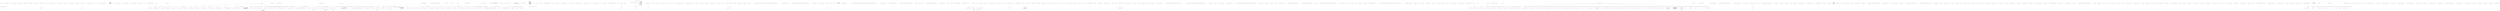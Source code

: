 digraph  {
n23 [label="QuantConnect.VisualStudioPlugin.AuthorizationManager", span=""];
n0 [cluster="QuantConnect.VisualStudioPlugin.AuthorizationManager.GetInstance()", label="Entry QuantConnect.VisualStudioPlugin.AuthorizationManager.GetInstance()", span="36-36"];
n1 [cluster="QuantConnect.VisualStudioPlugin.AuthorizationManager.GetInstance()", label="return _authorizationManager;", span="38-38"];
n2 [cluster="QuantConnect.VisualStudioPlugin.AuthorizationManager.GetInstance()", label="Exit QuantConnect.VisualStudioPlugin.AuthorizationManager.GetInstance()", span="36-36"];
n3 [cluster="QuantConnect.VisualStudioPlugin.AuthorizationManager.GetApi()", label="Entry QuantConnect.VisualStudioPlugin.AuthorizationManager.GetApi()", span="46-46"];
n4 [cluster="QuantConnect.VisualStudioPlugin.AuthorizationManager.GetApi()", label="return _api;", span="48-48"];
n5 [cluster="QuantConnect.VisualStudioPlugin.AuthorizationManager.GetApi()", label="Exit QuantConnect.VisualStudioPlugin.AuthorizationManager.GetApi()", span="46-46"];
n6 [cluster="QuantConnect.VisualStudioPlugin.AuthorizationManager.IsLoggedIn()", label="Entry QuantConnect.VisualStudioPlugin.AuthorizationManager.IsLoggedIn()", span="55-55"];
n7 [cluster="QuantConnect.VisualStudioPlugin.AuthorizationManager.IsLoggedIn()", label="return _api != null;", span="57-57"];
n8 [cluster="QuantConnect.VisualStudioPlugin.AuthorizationManager.IsLoggedIn()", label="Exit QuantConnect.VisualStudioPlugin.AuthorizationManager.IsLoggedIn()", span="55-55"];
n9 [cluster="QuantConnect.VisualStudioPlugin.AuthorizationManager.LogIn(string, string)", label="Entry QuantConnect.VisualStudioPlugin.AuthorizationManager.LogIn(string, string)", span="66-66"];
n11 [cluster="QuantConnect.VisualStudioPlugin.AuthorizationManager.LogIn(string, string)", label="api.Initialize(int.Parse(userId), accessToken, ''.'')", span="69-69"];
n17 [cluster="QuantConnect.Api.Api.Api()", label="Entry QuantConnect.Api.Api.Api()", span="38-38"];
n12 [cluster="QuantConnect.VisualStudioPlugin.AuthorizationManager.LogIn(string, string)", label="api.Connected", span="70-70"];
n13 [cluster="QuantConnect.VisualStudioPlugin.AuthorizationManager.LogIn(string, string)", label="_api = api", span="72-72"];
n18 [cluster="int.Parse(string)", label="Entry int.Parse(string)", span="0-0"];
n19 [cluster="QuantConnect.Api.Api.Initialize(int, string, string)", label="Entry QuantConnect.Api.Api.Initialize(int, string, string)", span="49-49"];
n15 [cluster="QuantConnect.VisualStudioPlugin.AuthorizationManager.LogIn(string, string)", label="return false;", span="77-77"];
n14 [cluster="QuantConnect.VisualStudioPlugin.AuthorizationManager.LogIn(string, string)", label="return true;", span="73-73"];
n16 [cluster="QuantConnect.VisualStudioPlugin.AuthorizationManager.LogIn(string, string)", label="Exit QuantConnect.VisualStudioPlugin.AuthorizationManager.LogIn(string, string)", span="66-66"];
n20 [cluster="QuantConnect.VisualStudioPlugin.AuthorizationManager.LogOut()", label="Entry QuantConnect.VisualStudioPlugin.AuthorizationManager.LogOut()", span="85-85"];
n21 [cluster="QuantConnect.VisualStudioPlugin.AuthorizationManager.LogOut()", label="_api = null", span="87-87"];
n22 [cluster="QuantConnect.VisualStudioPlugin.AuthorizationManager.LogOut()", label="Exit QuantConnect.VisualStudioPlugin.AuthorizationManager.LogOut()", span="85-85"];
m0_0 [cluster="QuantConnect.VisualStudioPlugin.CredentialsManager.GetLastCredential()", file="CredentialsManager.cs", label="Entry QuantConnect.VisualStudioPlugin.CredentialsManager.GetLastCredential()", span="8-8"];
m0_1 [cluster="QuantConnect.VisualStudioPlugin.CredentialsManager.GetLastCredential()", color=green, community=0, file="CredentialsManager.cs", label="var cm = new Credential { Target = CREDENTIAL_TARGET }", prediction=0, span="10-10"];
m0_2 [cluster="QuantConnect.VisualStudioPlugin.CredentialsManager.GetLastCredential()", color=green, community=0, file="CredentialsManager.cs", label="!cm.Load()", prediction=1, span="11-11"];
m0_4 [cluster="QuantConnect.VisualStudioPlugin.CredentialsManager.GetLastCredential()", color=green, community=0, file="CredentialsManager.cs", label="return new Credentials(cm.Username, cm.Password);", prediction=0, span="16-16"];
m0_3 [cluster="QuantConnect.VisualStudioPlugin.CredentialsManager.GetLastCredential()", color=green, community=0, file="CredentialsManager.cs", label="return null;", prediction=3, span="13-13"];
m0_5 [cluster="QuantConnect.VisualStudioPlugin.CredentialsManager.GetLastCredential()", file="CredentialsManager.cs", label="Exit QuantConnect.VisualStudioPlugin.CredentialsManager.GetLastCredential()", span="8-8"];
m0_7 [cluster="Unk.Load", file="CredentialsManager.cs", label="Entry Unk.Load", span=""];
m0_6 [cluster="Credential.cstr", file="CredentialsManager.cs", label="Entry Credential.cstr", span=""];
m0_8 [cluster="Credentials.cstr", file="CredentialsManager.cs", label="Entry Credentials.cstr", span=""];
m0_13 [cluster="Unk.Save", file="CredentialsManager.cs", label="Entry Unk.Save", span=""];
m0_9 [cluster="QuantConnect.VisualStudioPlugin.CredentialsManager.SetCredentials(QuantConnect.VisualStudioPlugin.Credentials)", file="CredentialsManager.cs", label="Entry QuantConnect.VisualStudioPlugin.CredentialsManager.SetCredentials(QuantConnect.VisualStudioPlugin.Credentials)", span="19-19"];
m0_10 [cluster="QuantConnect.VisualStudioPlugin.CredentialsManager.SetCredentials(QuantConnect.VisualStudioPlugin.Credentials)", color=green, community=0, file="CredentialsManager.cs", label="var credential = new Credential\r\n            {\r\n                Target = CREDENTIAL_TARGET,\r\n                Username = credentials.UserId,\r\n                Password = credentials.AccessToken,\r\n                PersistanceType = PersistanceType.LocalComputer\r\n            }", prediction=4, span="21-27"];
m0_11 [cluster="QuantConnect.VisualStudioPlugin.CredentialsManager.SetCredentials(QuantConnect.VisualStudioPlugin.Credentials)", color=green, community=0, file="CredentialsManager.cs", label="credential.Save()", prediction=5, span="29-29"];
m0_12 [cluster="QuantConnect.VisualStudioPlugin.CredentialsManager.SetCredentials(QuantConnect.VisualStudioPlugin.Credentials)", file="CredentialsManager.cs", label="Exit QuantConnect.VisualStudioPlugin.CredentialsManager.SetCredentials(QuantConnect.VisualStudioPlugin.Credentials)", span="19-19"];
m1_162 [cluster="QuantConnect.Lean.Engine.Results.IResultHandler.SetAlgorithm(QuantConnect.Interfaces.IAlgorithm)", file="LogInCommand.cs", label="Entry QuantConnect.Lean.Engine.Results.IResultHandler.SetAlgorithm(QuantConnect.Interfaces.IAlgorithm)", span="193-193"];
m1_169 [cluster="object.GetType()", file="LogInCommand.cs", label="Entry object.GetType()", span="0-0"];
m1_176 [cluster="QuantConnect.Lean.Engine.Results.IResultHandler.DebugMessage(string)", file="LogInCommand.cs", label="Entry QuantConnect.Lean.Engine.Results.IResultHandler.DebugMessage(string)", span="102-102"];
m1_194 [cluster="System.Collections.Generic.Dictionary<TKey, TValue>.Add(TKey, TValue)", file="LogInCommand.cs", label="Entry System.Collections.Generic.Dictionary<TKey, TValue>.Add(TKey, TValue)", span="0-0"];
m1_177 [cluster="QuantConnect.Isolator.Isolator()", file="LogInCommand.cs", label="Entry QuantConnect.Isolator.Isolator()", span="55-55"];
m1_181 [cluster="QuantConnect.Lean.Engine.Engine.HandleAlgorithmError(QuantConnect.Packets.AlgorithmNodePacket, System.Exception)", file="LogInCommand.cs", label="Entry QuantConnect.Lean.Engine.Engine.HandleAlgorithmError(QuantConnect.Packets.AlgorithmNodePacket, System.Exception)", span="420-420"];
m1_243 [cluster="QuantConnect.Lean.Engine.Engine.HandleAlgorithmError(QuantConnect.Packets.AlgorithmNodePacket, System.Exception)", file="LogInCommand.cs", label="Log.Error(err, ''Breaking out of parent try catch:'')", span="422-422"];
m1_247 [cluster="QuantConnect.Lean.Engine.Engine.HandleAlgorithmError(QuantConnect.Packets.AlgorithmNodePacket, System.Exception)", file="LogInCommand.cs", label="var message = ''Runtime Error: '' + err", span="426-426"];
m1_250 [cluster="QuantConnect.Lean.Engine.Engine.HandleAlgorithmError(QuantConnect.Packets.AlgorithmNodePacket, System.Exception)", file="LogInCommand.cs", label="_algorithmHandlers.Results.RuntimeError(message, err.StackTrace)", span="429-429"];
m1_251 [cluster="QuantConnect.Lean.Engine.Engine.HandleAlgorithmError(QuantConnect.Packets.AlgorithmNodePacket, System.Exception)", file="LogInCommand.cs", label="_systemHandlers.Api.SetAlgorithmStatus(job.AlgorithmId, AlgorithmStatus.RuntimeError, message + '' Stack Trace: '' + err)", span="430-430"];
m1_244 [cluster="QuantConnect.Lean.Engine.Engine.HandleAlgorithmError(QuantConnect.Packets.AlgorithmNodePacket, System.Exception)", file="LogInCommand.cs", label="_algorithmHandlers.DataFeed != null", span="423-423"];
m1_245 [cluster="QuantConnect.Lean.Engine.Engine.HandleAlgorithmError(QuantConnect.Packets.AlgorithmNodePacket, System.Exception)", file="LogInCommand.cs", label="_algorithmHandlers.DataFeed.Exit()", span="423-423"];
m1_246 [cluster="QuantConnect.Lean.Engine.Engine.HandleAlgorithmError(QuantConnect.Packets.AlgorithmNodePacket, System.Exception)", file="LogInCommand.cs", label="_algorithmHandlers.Results != null", span="424-424"];
m1_248 [cluster="QuantConnect.Lean.Engine.Engine.HandleAlgorithmError(QuantConnect.Packets.AlgorithmNodePacket, System.Exception)", file="LogInCommand.cs", label="Log.Trace(''Engine.Run(): Sending runtime error to user...'')", span="427-427"];
m1_249 [cluster="QuantConnect.Lean.Engine.Engine.HandleAlgorithmError(QuantConnect.Packets.AlgorithmNodePacket, System.Exception)", file="LogInCommand.cs", label="_algorithmHandlers.Results.LogMessage(message)", span="428-428"];
m1_252 [cluster="QuantConnect.Lean.Engine.Engine.HandleAlgorithmError(QuantConnect.Packets.AlgorithmNodePacket, System.Exception)", file="LogInCommand.cs", label="Exit QuantConnect.Lean.Engine.Engine.HandleAlgorithmError(QuantConnect.Packets.AlgorithmNodePacket, System.Exception)", span="420-420"];
m1_274 [cluster="System.DateTime.ToString(string)", file="LogInCommand.cs", label="Entry System.DateTime.ToString(string)", span="0-0"];
m1_146 [cluster="System.Threading.Thread.Thread(System.Threading.ThreadStart)", file="LogInCommand.cs", label="Entry System.Threading.Thread.Thread(System.Threading.ThreadStart)", span="0-0"];
m1_174 [cluster="QuantConnect.Lean.Engine.Results.IResultHandler.SendStatusUpdate(QuantConnect.AlgorithmStatus, string)", file="LogInCommand.cs", label="Entry QuantConnect.Lean.Engine.Results.IResultHandler.SendStatusUpdate(QuantConnect.AlgorithmStatus, string)", span="219-219"];
m1_214 [cluster="string.Format(string, object)", file="LogInCommand.cs", label="Entry string.Format(string, object)", span="0-0"];
m1_270 [cluster="System.IO.Path.GetDirectoryName(string)", file="LogInCommand.cs", label="Entry System.IO.Path.GetDirectoryName(string)", span="0-0"];
m1_190 [cluster="QuantConnect.Securities.SecurityTransactionManager.GetOrders(System.Func<QuantConnect.Orders.Order, bool>)", file="LogInCommand.cs", label="Entry QuantConnect.Securities.SecurityTransactionManager.GetOrders(System.Func<QuantConnect.Orders.Order, bool>)", span="292-292"];
m1_24 [cluster="QuantConnect.Lean.Engine.Engine.Run(QuantConnect.Packets.AlgorithmNodePacket, string)", file="LogInCommand.cs", label="_algorithmHandlers.DataFeed.Initialize(algorithm, job, _algorithmHandlers.Results, _algorithmHandlers.MapFileProvider, _algorithmHandlers.FactorFileProvider, _algorithmHandlers.DataProvider)", span="121-121"];
m1_150 [cluster="System.Threading.Thread.Thread(System.Threading.ThreadStart, int)", file="LogInCommand.cs", label="Entry System.Threading.Thread.Thread(System.Threading.ThreadStart, int)", span="0-0"];
m1_197 [cluster="string.Format(string, params object[])", file="LogInCommand.cs", label="Entry string.Format(string, params object[])", span="0-0"];
m1_19 [cluster="QuantConnect.Lean.Engine.Engine.Run(QuantConnect.Packets.AlgorithmNodePacket, string)", file="LogInCommand.cs", label="threadResults.Start()", span="108-108"];
m1_25 [cluster="QuantConnect.Lean.Engine.Engine.Run(QuantConnect.Packets.AlgorithmNodePacket, string)", color=green, community=0, file="LogInCommand.cs", label="_algorithmHandlers.CommandQueue.Initialize(job, algorithm)", prediction=6, span="124-124"];
m1_26 [cluster="QuantConnect.Lean.Engine.Engine.Run(QuantConnect.Packets.AlgorithmNodePacket, string)", color=green, community=0, file="LogInCommand.cs", label="algorithm.Transactions.SetOrderProcessor(_algorithmHandlers.Transactions)", prediction=6, span="127-127"];
m1_28 [cluster="QuantConnect.Lean.Engine.Engine.Run(QuantConnect.Packets.AlgorithmNodePacket, string)", color=green, community=0, file="LogInCommand.cs", label="historyProvider is BrokerageHistoryProvider", prediction=6, span="131-131"];
m1_27 [cluster="QuantConnect.Lean.Engine.Engine.Run(QuantConnect.Packets.AlgorithmNodePacket, string)", color=green, community=0, file="LogInCommand.cs", label="var historyProvider = GetHistoryProvider(job.HistoryProvider)", prediction=9, span="130-130"];
m1_29 [cluster="QuantConnect.Lean.Engine.Engine.Run(QuantConnect.Packets.AlgorithmNodePacket, string)", file="LogInCommand.cs", label="(historyProvider as BrokerageHistoryProvider).SetBrokerage(brokerage)", span="133-133"];
m1_30 [cluster="QuantConnect.Lean.Engine.Engine.Run(QuantConnect.Packets.AlgorithmNodePacket, string)", file="LogInCommand.cs", label="var historyDataCacheProvider = new ZipDataCacheProvider(_algorithmHandlers.DataProvider)", span="136-136"];
m1_196 [cluster="long.ToString(string)", file="LogInCommand.cs", label="Entry long.ToString(string)", span="0-0"];
m1_167 [cluster="QuantConnect.Logging.Log.Error(System.Exception, string, bool)", file="LogInCommand.cs", label="Entry QuantConnect.Logging.Log.Error(System.Exception, string, bool)", span="98-98"];
m1_31 [cluster="QuantConnect.Lean.Engine.Engine.Run(QuantConnect.Packets.AlgorithmNodePacket, string)", file="LogInCommand.cs", label="historyProvider.Initialize(job, _algorithmHandlers.DataProvider, historyDataCacheProvider, _algorithmHandlers.MapFileProvider, _algorithmHandlers.FactorFileProvider, progress =>\r\n                    {\r\n                        // send progress updates to the result handler only during initialization\r\n                        if (!algorithm.GetLocked() || algorithm.IsWarmingUp)\r\n                        {\r\n                            _algorithmHandlers.Results.SendStatusUpdate(AlgorithmStatus.History, \r\n                                string.Format(''Processing history {0}%...'', progress));\r\n                        }\r\n                    })", span="137-145"];
m1_189 [cluster="System.Collections.Generic.SortedDictionary<TKey, TValue>.SortedDictionary(System.Collections.Generic.IDictionary<TKey, TValue>)", file="LogInCommand.cs", label="Entry System.Collections.Generic.SortedDictionary<TKey, TValue>.SortedDictionary(System.Collections.Generic.IDictionary<TKey, TValue>)", span="0-0"];
m1_22 [cluster="QuantConnect.Lean.Engine.Engine.Run(QuantConnect.Packets.AlgorithmNodePacket, string)", file="LogInCommand.cs", label="IBrokerageFactory factory", span="117-117"];
m1_276 [cluster="lambda expression", file="LogInCommand.cs", label="Entry lambda expression", span="453-453"];
m1_229 [cluster="lambda expression", file="LogInCommand.cs", label="algorithmManager.Run(job, algorithm, _algorithmHandlers.DataFeed, _algorithmHandlers.Transactions, _algorithmHandlers.Results, _algorithmHandlers.RealTime, _algorithmHandlers.CommandQueue, isolator.CancellationToken)", span="255-255"];
m1_233 [cluster="lambda expression", file="LogInCommand.cs", label="algorithmManager.SetStatus(AlgorithmStatus.RuntimeError)", span="262-262"];
m1_210 [cluster="lambda expression", file="LogInCommand.cs", label="!algorithm.GetLocked() || algorithm.IsWarmingUp", span="140-140"];
m1_216 [cluster="lambda expression", file="LogInCommand.cs", label="algorithm.BrokerageMessageHandler.Handle(message)", span="210-210"];
m1_217 [cluster="lambda expression", file="LogInCommand.cs", label="algorithm.OnBrokerageMessage(message)", span="213-213"];
m1_220 [cluster="lambda expression", file="LogInCommand.cs", label="algorithm.OnBrokerageDisconnect()", span="217-217"];
m1_222 [cluster="lambda expression", file="LogInCommand.cs", label="algorithm.OnBrokerageReconnect()", span="220-220"];
m1_232 [cluster="lambda expression", file="LogInCommand.cs", label="algorithm.RunTimeError = err", span="261-261"];
m1_209 [cluster="lambda expression", file="LogInCommand.cs", label="Entry lambda expression", span="137-145"];
m1_218 [cluster="lambda expression", file="LogInCommand.cs", label="message.Type", span="214-214"];
m1_228 [cluster="lambda expression", file="LogInCommand.cs", label="Entry lambda expression", span="247-267"];
m1_239 [cluster="lambda expression", file="LogInCommand.cs", label="Entry lambda expression", span="319-319"];
m1_211 [cluster="lambda expression", file="LogInCommand.cs", label="_algorithmHandlers.Results.SendStatusUpdate(AlgorithmStatus.History, \r\n                                string.Format(''Processing history {0}%...'', progress))", span="142-143"];
m1_212 [cluster="lambda expression", file="LogInCommand.cs", label="Exit lambda expression", span="137-145"];
m1_215 [cluster="lambda expression", file="LogInCommand.cs", label="Entry lambda expression", span="208-223"];
m1_219 [cluster="lambda expression", file="LogInCommand.cs", label="BrokerageMessageType.Disconnect", span="216-216"];
m1_221 [cluster="lambda expression", file="LogInCommand.cs", label="BrokerageMessageType.Reconnect", span="219-219"];
m1_223 [cluster="lambda expression", file="LogInCommand.cs", label="Exit lambda expression", span="208-223"];
m1_230 [cluster="lambda expression", file="LogInCommand.cs", label=Exception, span="257-257"];
m1_235 [cluster="lambda expression", file="LogInCommand.cs", label="Log.Trace(''Engine.Run(): Exiting Algorithm Manager'')", span="266-266"];
m1_231 [cluster="lambda expression", file="LogInCommand.cs", label="Log.Error(err)", span="260-260"];
m1_234 [cluster="lambda expression", file="LogInCommand.cs", label="return;", span="263-263"];
m1_236 [cluster="lambda expression", file="LogInCommand.cs", label="Exit lambda expression", span="247-267"];
m1_240 [cluster="lambda expression", file="LogInCommand.cs", label="x.Status.IsFill()", span="319-319"];
m1_241 [cluster="lambda expression", file="LogInCommand.cs", label="Exit lambda expression", span="319-319"];
m1_277 [cluster="lambda expression", file="LogInCommand.cs", label="x.Status.IsFill()", span="453-453"];
m1_278 [cluster="lambda expression", file="LogInCommand.cs", label="Exit lambda expression", span="453-453"];
m1_158 [cluster="QuantConnect.Lean.Engine.DataFeeds.ZipDataCacheProvider.ZipDataCacheProvider(QuantConnect.Interfaces.IDataProvider)", file="LogInCommand.cs", label="Entry QuantConnect.Lean.Engine.DataFeeds.ZipDataCacheProvider.ZipDataCacheProvider(QuantConnect.Interfaces.IDataProvider)", span="44-44"];
m1_178 [cluster="QuantConnect.Isolator.ExecuteWithTimeLimit(System.TimeSpan, System.Func<string>, System.Action, long)", file="LogInCommand.cs", label="Entry QuantConnect.Isolator.ExecuteWithTimeLimit(System.TimeSpan, System.Func<string>, System.Action, long)", span="69-69"];
m1_20 [cluster="QuantConnect.Lean.Engine.Engine.Run(QuantConnect.Packets.AlgorithmNodePacket, string)", file="LogInCommand.cs", label="IBrokerage brokerage = null", span="110-110"];
m1_207 [cluster="QuantConnect.Interfaces.IBrokerage.Disconnect()", file="LogInCommand.cs", label="Entry QuantConnect.Interfaces.IBrokerage.Disconnect()", span="108-108"];
m1_258 [cluster="System.Collections.Generic.IEnumerable<T>.IsNullOrEmpty<T>()", file="LogInCommand.cs", label="Entry System.Collections.Generic.IEnumerable<T>.IsNullOrEmpty<T>()", span="105-105"];
m1_170 [cluster="QuantConnect.Interfaces.IAlgorithm.SetAlgorithmId(string)", file="LogInCommand.cs", label="Entry QuantConnect.Interfaces.IAlgorithm.SetAlgorithmId(string)", span="437-437"];
m1_0 [cluster="QuantConnect.VisualStudioPlugin.LogInCommand.DoLogIn(System.IServiceProvider)", file="LogInCommand.cs", label="Entry QuantConnect.VisualStudioPlugin.LogInCommand.DoLogIn(System.IServiceProvider)", span="32-32"];
m1_1 [cluster="QuantConnect.VisualStudioPlugin.LogInCommand.DoLogIn(System.IServiceProvider)", file="LogInCommand.cs", label="var authorizationManager = AuthorizationManager.GetInstance()", span="35-35"];
m1_2 [cluster="QuantConnect.VisualStudioPlugin.LogInCommand.DoLogIn(System.IServiceProvider)", file="LogInCommand.cs", label="authorizationManager.IsLoggedIn()", span="36-36"];
m1_3 [cluster="QuantConnect.VisualStudioPlugin.LogInCommand.DoLogIn(System.IServiceProvider)", file="LogInCommand.cs", label="return true;", span="38-38"];
m1_4 [cluster="QuantConnect.VisualStudioPlugin.LogInCommand.DoLogIn(System.IServiceProvider)", color=green, community=0, file="LogInCommand.cs", label="LoggedInWithLastStorredPassword()", prediction=10, span="41-41"];
m1_227 [cluster="QuantConnect.Interfaces.IAlgorithm.OnBrokerageReconnect()", file="LogInCommand.cs", label="Entry QuantConnect.Interfaces.IAlgorithm.OnBrokerageReconnect()", span="425-425"];
m1_32 [cluster="QuantConnect.Lean.Engine.Engine.Run(QuantConnect.Packets.AlgorithmNodePacket, string)", file="LogInCommand.cs", label="algorithm.HistoryProvider = historyProvider", span="147-147"];
m1_18 [cluster="QuantConnect.Lean.Engine.Engine.Run(QuantConnect.Packets.AlgorithmNodePacket, string)", file="LogInCommand.cs", label="threadResults = new Thread(_algorithmHandlers.Results.Run, 0) { IsBackground = true, Name = ''Result Thread'' }", span="107-107"];
m1_168 [cluster="QuantConnect.Logging.Log.Trace(string, bool)", file="LogInCommand.cs", label="Entry QuantConnect.Logging.Log.Trace(string, bool)", span="106-106"];
m1_253 [cluster="QuantConnect.Lean.Engine.Results.IResultHandler.LogMessage(string)", file="LogInCommand.cs", label="Entry QuantConnect.Lean.Engine.Results.IResultHandler.LogMessage(string)", span="120-120"];
m1_203 [cluster="QuantConnect.Lean.Engine.StateCheck.Ping.Exit()", file="LogInCommand.cs", label="Entry QuantConnect.Lean.Engine.StateCheck.Ping.Exit()", span="93-93"];
m1_23 [cluster="QuantConnect.Lean.Engine.Engine.Run(QuantConnect.Packets.AlgorithmNodePacket, string)", file="LogInCommand.cs", label="brokerage = _algorithmHandlers.Setup.CreateBrokerage(job, algorithm, out factory)", span="118-118"];
m1_185 [cluster="QuantConnect.Configuration.Config.Get(string, string)", file="LogInCommand.cs", label="Entry QuantConnect.Configuration.Config.Get(string, string)", span="90-90"];
m1_198 [cluster="QuantConnect.Lean.Engine.Results.IResultHandler.SendFinalResult(QuantConnect.Packets.AlgorithmNodePacket, System.Collections.Generic.Dictionary<int, QuantConnect.Orders.Order>, System.Collections.Generic.Dictionary<System.DateTime, decimal>, System.Collections.Generic.Dictionary<string, QuantConnect.Holding>, QuantConnect.Statistics.StatisticsResults, System.Collections.Generic.Dictionary<string, string>)", file="LogInCommand.cs", label="Entry QuantConnect.Lean.Engine.Results.IResultHandler.SendFinalResult(QuantConnect.Packets.AlgorithmNodePacket, System.Collections.Generic.Dictionary<int, QuantConnect.Orders.Order>, System.Collections.Generic.Dictionary<System.DateTime, decimal>, System.Collections.Generic.Dictionary<string, QuantConnect.Holding>, QuantConnect.Statistics.StatisticsResults, System.Collections.Generic.Dictionary<string, string>)", span="212-212"];
m1_225 [cluster="QuantConnect.Interfaces.IAlgorithm.OnBrokerageMessage(QuantConnect.Brokerages.BrokerageMessageEvent)", file="LogInCommand.cs", label="Entry QuantConnect.Interfaces.IAlgorithm.OnBrokerageMessage(QuantConnect.Brokerages.BrokerageMessageEvent)", span="415-415"];
m1_153 [cluster="QuantConnect.Lean.Engine.DataFeeds.IDataFeed.Initialize(QuantConnect.Interfaces.IAlgorithm, QuantConnect.Packets.AlgorithmNodePacket, QuantConnect.Lean.Engine.Results.IResultHandler, QuantConnect.Interfaces.IMapFileProvider, QuantConnect.Interfaces.IFactorFileProvider, QuantConnect.Interfaces.IDataProvider)", file="LogInCommand.cs", label="Entry QuantConnect.Lean.Engine.DataFeeds.IDataFeed.Initialize(QuantConnect.Interfaces.IAlgorithm, QuantConnect.Packets.AlgorithmNodePacket, QuantConnect.Lean.Engine.Results.IResultHandler, QuantConnect.Interfaces.IMapFileProvider, QuantConnect.Interfaces.IFactorFileProvider, QuantConnect.Interfaces.IDataProvider)", span="53-53"];
m1_199 [cluster="QuantConnect.Lean.Engine.TransactionHandlers.ITransactionHandler.Exit()", file="LogInCommand.cs", label="Entry QuantConnect.Lean.Engine.TransactionHandlers.ITransactionHandler.Exit()", span="62-62"];
m1_187 [cluster="QuantConnect.Lean.Engine.Engine.SaveListOfTrades(QuantConnect.Securities.IOrderProvider, string)", file="LogInCommand.cs", label="Entry QuantConnect.Lean.Engine.Engine.SaveListOfTrades(QuantConnect.Securities.IOrderProvider, string)", span="451-451"];
m1_260 [cluster="QuantConnect.Lean.Engine.Engine.SaveListOfTrades(QuantConnect.Securities.IOrderProvider, string)", file="LogInCommand.cs", label="var orders = transactions.GetOrders(x => x.Status.IsFill())", span="453-453"];
m1_261 [cluster="QuantConnect.Lean.Engine.Engine.SaveListOfTrades(QuantConnect.Securities.IOrderProvider, string)", file="LogInCommand.cs", label="var path = Path.GetDirectoryName(csvFileName)", span="455-455"];
m1_264 [cluster="QuantConnect.Lean.Engine.Engine.SaveListOfTrades(QuantConnect.Securities.IOrderProvider, string)", file="LogInCommand.cs", label="var writer = new StreamWriter(csvFileName)", span="459-459"];
m1_265 [cluster="QuantConnect.Lean.Engine.Engine.SaveListOfTrades(QuantConnect.Securities.IOrderProvider, string)", file="LogInCommand.cs", label=orders, span="461-461"];
m1_262 [cluster="QuantConnect.Lean.Engine.Engine.SaveListOfTrades(QuantConnect.Securities.IOrderProvider, string)", file="LogInCommand.cs", label="path != null && !Directory.Exists(path)", span="456-456"];
m1_263 [cluster="QuantConnect.Lean.Engine.Engine.SaveListOfTrades(QuantConnect.Securities.IOrderProvider, string)", file="LogInCommand.cs", label="Directory.CreateDirectory(path)", span="457-457"];
m1_267 [cluster="QuantConnect.Lean.Engine.Engine.SaveListOfTrades(QuantConnect.Securities.IOrderProvider, string)", file="LogInCommand.cs", label="writer.WriteLine(line)", span="469-469"];
m1_266 [cluster="QuantConnect.Lean.Engine.Engine.SaveListOfTrades(QuantConnect.Securities.IOrderProvider, string)", file="LogInCommand.cs", label="var line = string.Format(''{0},{1},{2},{3},{4}'',\r\n                        order.Time.ToString(''yyyy-MM-dd HH:mm:ss''),\r\n                        order.Symbol.Value,\r\n                        order.Direction,\r\n                        order.Quantity,\r\n                        order.Price)", span="463-468"];
m1_268 [cluster="QuantConnect.Lean.Engine.Engine.SaveListOfTrades(QuantConnect.Securities.IOrderProvider, string)", file="LogInCommand.cs", label="Exit QuantConnect.Lean.Engine.Engine.SaveListOfTrades(QuantConnect.Securities.IOrderProvider, string)", span="451-451"];
m1_237 [cluster="QuantConnect.Lean.Engine.AlgorithmManager.Run(QuantConnect.Packets.AlgorithmNodePacket, QuantConnect.Interfaces.IAlgorithm, QuantConnect.Lean.Engine.DataFeeds.IDataFeed, QuantConnect.Lean.Engine.TransactionHandlers.ITransactionHandler, QuantConnect.Lean.Engine.Results.IResultHandler, QuantConnect.Lean.Engine.RealTime.IRealTimeHandler, QuantConnect.Interfaces.ICommandQueueHandler, System.Threading.CancellationToken)", file="LogInCommand.cs", label="Entry QuantConnect.Lean.Engine.AlgorithmManager.Run(QuantConnect.Packets.AlgorithmNodePacket, QuantConnect.Interfaces.IAlgorithm, QuantConnect.Lean.Engine.DataFeeds.IDataFeed, QuantConnect.Lean.Engine.TransactionHandlers.ITransactionHandler, QuantConnect.Lean.Engine.Results.IResultHandler, QuantConnect.Lean.Engine.RealTime.IRealTimeHandler, QuantConnect.Interfaces.ICommandQueueHandler, System.Threading.CancellationToken)", span="132-132"];
m1_21 [cluster="QuantConnect.Lean.Engine.Engine.Run(QuantConnect.Packets.AlgorithmNodePacket, string)", file="LogInCommand.cs", label="algorithm = _algorithmHandlers.Setup.CreateAlgorithmInstance(job, assemblyPath)", span="114-114"];
m1_148 [cluster="QuantConnect.Interfaces.IMessagingHandler.SetAuthentication(QuantConnect.Packets.AlgorithmNodePacket)", file="LogInCommand.cs", label="Entry QuantConnect.Interfaces.IMessagingHandler.SetAuthentication(QuantConnect.Packets.AlgorithmNodePacket)", span="44-44"];
m1_154 [cluster="QuantConnect.Interfaces.ICommandQueueHandler.Initialize(QuantConnect.Packets.AlgorithmNodePacket, QuantConnect.Interfaces.IAlgorithm)", file="LogInCommand.cs", label="Entry QuantConnect.Interfaces.ICommandQueueHandler.Initialize(QuantConnect.Packets.AlgorithmNodePacket, QuantConnect.Interfaces.IAlgorithm)", span="35-35"];
m1_173 [cluster="QuantConnect.Lean.Engine.RealTime.IRealTimeHandler.Setup(QuantConnect.Interfaces.IAlgorithm, QuantConnect.Packets.AlgorithmNodePacket, QuantConnect.Lean.Engine.Results.IResultHandler, QuantConnect.Interfaces.IApi)", file="LogInCommand.cs", label="Entry QuantConnect.Lean.Engine.RealTime.IRealTimeHandler.Setup(QuantConnect.Interfaces.IAlgorithm, QuantConnect.Packets.AlgorithmNodePacket, QuantConnect.Lean.Engine.Results.IResultHandler, QuantConnect.Interfaces.IApi)", span="42-42"];
m1_171 [cluster="QuantConnect.Interfaces.IAlgorithm.SetLocked()", file="LogInCommand.cs", label="Entry QuantConnect.Interfaces.IAlgorithm.SetLocked()", span="442-442"];
m1_180 [cluster="System.Exception.Exception(string)", file="LogInCommand.cs", label="Entry System.Exception.Exception(string)", span="0-0"];
m1_208 [cluster="System.IDisposable.Dispose()", file="LogInCommand.cs", label="Entry System.IDisposable.Dispose()", span="0-0"];
m1_172 [cluster="QuantConnect.Lean.Engine.TransactionHandlers.ITransactionHandler.Initialize(QuantConnect.Interfaces.IAlgorithm, QuantConnect.Interfaces.IBrokerage, QuantConnect.Lean.Engine.Results.IResultHandler)", file="LogInCommand.cs", label="Entry QuantConnect.Lean.Engine.TransactionHandlers.ITransactionHandler.Initialize(QuantConnect.Interfaces.IAlgorithm, QuantConnect.Interfaces.IBrokerage, QuantConnect.Lean.Engine.Results.IResultHandler)", span="52-52"];
m1_166 [cluster="QuantConnect.Interfaces.IApi.SetAlgorithmStatus(string, QuantConnect.AlgorithmStatus, string)", file="LogInCommand.cs", label="Entry QuantConnect.Interfaces.IApi.SetAlgorithmStatus(string, QuantConnect.AlgorithmStatus, string)", span="265-265"];
m1_5 [cluster="QuantConnect.VisualStudioPlugin.LogInCommand.DoLogIn(System.IServiceProvider)", color=green, community=0, file="LogInCommand.cs", label="return true;", prediction=6, span="43-43"];
m1_6 [cluster="QuantConnect.VisualStudioPlugin.LogInCommand.DoLogIn(System.IServiceProvider)", file="LogInCommand.cs", label="var logInDialog = new LogInDialog(authorizationManager)", span="46-46"];
m1_8 [cluster="QuantConnect.VisualStudioPlugin.LogInCommand.DoLogIn(System.IServiceProvider)", file="LogInCommand.cs", label="logInDialog.HasMaximizeButton = false", span="48-48"];
m1_16 [cluster="QuantConnect.VisualStudioPlugin.LogInCommand.DoLogIn(System.IServiceProvider)", file="LogInCommand.cs", label="Exit QuantConnect.VisualStudioPlugin.LogInCommand.DoLogIn(System.IServiceProvider)", span="32-32"];
m1_17 [cluster="QuantConnect.Lean.Engine.Engine.Run(QuantConnect.Packets.AlgorithmNodePacket, string)", file="LogInCommand.cs", label="_algorithmHandlers.Results.Initialize(job, _systemHandlers.Notify, _systemHandlers.Api, _algorithmHandlers.DataFeed, _algorithmHandlers.Setup, _algorithmHandlers.Transactions)", span="105-105"];
m1_33 [cluster="QuantConnect.Lean.Engine.Engine.Run(QuantConnect.Packets.AlgorithmNodePacket, string)", file="LogInCommand.cs", label="algorithm.BrokerageMessageHandler = factory.CreateBrokerageMessageHandler(algorithm, job, _systemHandlers.Api)", span="150-150"];
m1_34 [cluster="QuantConnect.Lean.Engine.Engine.Run(QuantConnect.Packets.AlgorithmNodePacket, string)", file="LogInCommand.cs", label="initializeComplete = _algorithmHandlers.Setup.Setup(algorithm, brokerage, job, _algorithmHandlers.Results, _algorithmHandlers.Transactions, _algorithmHandlers.RealTime)", span="153-153"];
m1_42 [cluster="QuantConnect.Lean.Engine.Engine.Run(QuantConnect.Packets.AlgorithmNodePacket, string)", file="LogInCommand.cs", label="_systemHandlers.Api.SetAlgorithmStatus(job.AlgorithmId, AlgorithmStatus.RuntimeError, errorMessage)", span="167-167"];
m1_47 [cluster="QuantConnect.Lean.Engine.Engine.Run(QuantConnect.Packets.AlgorithmNodePacket, string)", file="LogInCommand.cs", label="_systemHandlers.Api.SetAlgorithmStatus(job.AlgorithmId, AlgorithmStatus.RuntimeError, runtimeMessage)", span="175-175"];
m1_57 [cluster="QuantConnect.Lean.Engine.Engine.Run(QuantConnect.Packets.AlgorithmNodePacket, string)", file="LogInCommand.cs", label="job is LiveNodePacket", span="191-191"];
m1_61 [cluster="QuantConnect.Lean.Engine.Engine.Run(QuantConnect.Packets.AlgorithmNodePacket, string)", file="LogInCommand.cs", label="algorithm.SetAlgorithmId(job.AlgorithmId)", span="200-200"];
m1_64 [cluster="QuantConnect.Lean.Engine.Engine.Run(QuantConnect.Packets.AlgorithmNodePacket, string)", file="LogInCommand.cs", label="_algorithmHandlers.RealTime.Setup(algorithm, job, _algorithmHandlers.Results, _systemHandlers.Api)", span="205-205"];
m1_73 [cluster="QuantConnect.Lean.Engine.Engine.Run(QuantConnect.Packets.AlgorithmNodePacket, string)", file="LogInCommand.cs", label="_algorithmHandlers.Results.DebugMessage(string.Format(''Launching analysis for {0} with LEAN Engine v{1}'', job.AlgorithmId, Globals.Version))", span="239-239"];
m1_75 [cluster="QuantConnect.Lean.Engine.Engine.Run(QuantConnect.Packets.AlgorithmNodePacket, string)", file="LogInCommand.cs", label="var complete = isolator.ExecuteWithTimeLimit(_algorithmHandlers.Setup.MaximumRuntime, algorithmManager.TimeLoopWithinLimits, () =>\r\n                        {\r\n                            try\r\n                            {\r\n                                //Run Algorithm Job:\r\n                                // -> Using this Data Feed, \r\n                                // -> Send Orders to this TransactionHandler, \r\n                                // -> Send Results to ResultHandler.\r\n                                algorithmManager.Run(job, algorithm, _algorithmHandlers.DataFeed, _algorithmHandlers.Transactions, _algorithmHandlers.Results, _algorithmHandlers.RealTime, _algorithmHandlers.CommandQueue, isolator.CancellationToken);\r\n                            }\r\n                            catch (Exception err)\r\n                            {\r\n                                //Debugging at this level is difficult, stack trace needed.\r\n                                Log.Error(err);\r\n                                algorithm.RunTimeError = err;\r\n                                algorithmManager.SetStatus(AlgorithmStatus.RuntimeError);\r\n                                return;\r\n                            }\r\n\r\n                            Log.Trace(''Engine.Run(): Exiting Algorithm Manager'');\r\n                        }, job.Controls.RamAllocation)", span="247-267"];
m1_80 [cluster="QuantConnect.Lean.Engine.Engine.Run(QuantConnect.Packets.AlgorithmNodePacket, string)", file="LogInCommand.cs", label="HandleAlgorithmError(job, algorithm.RunTimeError)", span="279-279"];
m1_82 [cluster="QuantConnect.Lean.Engine.Engine.Run(QuantConnect.Packets.AlgorithmNodePacket, string)", file="LogInCommand.cs", label="HandleAlgorithmError(job, err)", span="285-285"];
m1_113 [cluster="QuantConnect.Lean.Engine.Engine.Run(QuantConnect.Packets.AlgorithmNodePacket, string)", file="LogInCommand.cs", label="_algorithmHandlers.Results.DebugMessage(\r\n                            string.Format(''Algorithm Id:({0}) completed in {1} seconds at {2}k data points per second. Processing total of {3} data points.'',\r\n                                job.AlgorithmId, totalSeconds.ToString(''F2''), ((dataPoints/(double) 1000)/totalSeconds).ToString(''F0''),\r\n                                dataPoints.ToString(''N0'')))", span="346-349"];
m1_114 [cluster="QuantConnect.Lean.Engine.Engine.Run(QuantConnect.Packets.AlgorithmNodePacket, string)", file="LogInCommand.cs", label="_algorithmHandlers.Results.SendFinalResult(job, orders, algorithm.Transactions.TransactionRecord, holdings, statisticsResults, banner)", span="351-351"];
m1_7 [cluster="QuantConnect.VisualStudioPlugin.LogInCommand.DoLogIn(System.IServiceProvider)", color=green, community=0, file="LogInCommand.cs", label="logInDialog.HasMinimizeButton = false", prediction=12, span="47-47"];
m1_112 [cluster="QuantConnect.Lean.Engine.Engine.Run(QuantConnect.Packets.AlgorithmNodePacket, string)", file="LogInCommand.cs", label="var dataPoints = algorithmManager.DataPoints + algorithm.HistoryProvider.DataPointCount", span="345-345"];
m1_9 [cluster="QuantConnect.VisualStudioPlugin.LogInCommand.DoLogIn(System.IServiceProvider)", color=green, community=0, file="LogInCommand.cs", label="logInDialog.ShowModal()", prediction=13, span="49-49"];
m1_121 [cluster="QuantConnect.Lean.Engine.Engine.Run(QuantConnect.Packets.AlgorithmNodePacket, string)", file="LogInCommand.cs", label="statusPing.Exit()", span="366-366"];
m1_10 [cluster="QuantConnect.VisualStudioPlugin.LogInCommand.DoLogIn(System.IServiceProvider)", file="LogInCommand.cs", label="var credentials = logInDialog.GetCredentials()", span="51-51"];
m1_132 [cluster="QuantConnect.Lean.Engine.Engine.Run(QuantConnect.Packets.AlgorithmNodePacket, string)", file="LogInCommand.cs", label="statusPingThread != null && statusPingThread.IsAlive", span="384-384"];
m1_133 [cluster="QuantConnect.Lean.Engine.Engine.Run(QuantConnect.Packets.AlgorithmNodePacket, string)", file="LogInCommand.cs", label="statusPingThread.Abort()", span="384-384"];
m1_11 [cluster="QuantConnect.VisualStudioPlugin.LogInCommand.DoLogIn(System.IServiceProvider)", color=green, community=0, file="LogInCommand.cs", label="credentials.HasValue", prediction=14, span="53-53"];
m1_12 [cluster="QuantConnect.VisualStudioPlugin.LogInCommand.DoLogIn(System.IServiceProvider)", file="LogInCommand.cs", label="_credentialsManager.SetCredentials(credentials.Value)", span="55-55"];
m1_13 [cluster="QuantConnect.VisualStudioPlugin.LogInCommand.DoLogIn(System.IServiceProvider)", file="LogInCommand.cs", label="VsUtils.DisplayInStatusBar(serviceProvider, ''Logged into QuantConnect'')", span="56-56"];
m1_126 [cluster="QuantConnect.Lean.Engine.Engine.Run(QuantConnect.Packets.AlgorithmNodePacket, string)", file="LogInCommand.cs", label="threadFeed != null && threadFeed.IsAlive", span="381-381"];
m1_127 [cluster="QuantConnect.Lean.Engine.Engine.Run(QuantConnect.Packets.AlgorithmNodePacket, string)", file="LogInCommand.cs", label="threadFeed.Abort()", span="381-381"];
m1_14 [cluster="QuantConnect.VisualStudioPlugin.LogInCommand.DoLogIn(System.IServiceProvider)", file="LogInCommand.cs", label="return true;", span="57-57"];
m1_128 [cluster="QuantConnect.Lean.Engine.Engine.Run(QuantConnect.Packets.AlgorithmNodePacket, string)", file="LogInCommand.cs", label="threadTransactions != null && threadTransactions.IsAlive", span="382-382"];
m1_129 [cluster="QuantConnect.Lean.Engine.Engine.Run(QuantConnect.Packets.AlgorithmNodePacket, string)", file="LogInCommand.cs", label="threadTransactions.Abort()", span="382-382"];
m1_15 [cluster="QuantConnect.VisualStudioPlugin.LogInCommand.DoLogIn(System.IServiceProvider)", file="LogInCommand.cs", label="return false;", span="61-61"];
m1_130 [cluster="QuantConnect.Lean.Engine.Engine.Run(QuantConnect.Packets.AlgorithmNodePacket, string)", file="LogInCommand.cs", label="threadResults != null && threadResults.IsAlive", span="383-383"];
m1_131 [cluster="QuantConnect.Lean.Engine.Engine.Run(QuantConnect.Packets.AlgorithmNodePacket, string)", file="LogInCommand.cs", label="threadResults.Abort()", span="383-383"];
m1_35 [cluster="QuantConnect.Lean.Engine.Engine.Run(QuantConnect.Packets.AlgorithmNodePacket, string)", file="LogInCommand.cs", label="_algorithmHandlers.Results.SetAlgorithm(algorithm)", span="156-156"];
m1_36 [cluster="QuantConnect.Lean.Engine.Engine.Run(QuantConnect.Packets.AlgorithmNodePacket, string)", file="LogInCommand.cs", label="!initializeComplete || algorithm.ErrorMessages.Count > 0 || _algorithmHandlers.Setup.Errors.Count > 0", span="159-159"];
m1_38 [cluster="QuantConnect.Lean.Engine.Engine.Run(QuantConnect.Packets.AlgorithmNodePacket, string)", file="LogInCommand.cs", label="var errorMessage = String.Join('','', algorithm.ErrorMessages)", span="163-163"];
m1_55 [cluster="QuantConnect.Lean.Engine.Engine.Run(QuantConnect.Packets.AlgorithmNodePacket, string)", file="LogInCommand.cs", label="algorithm != null && algorithm.HistoryProvider != null", span="187-187"];
m1_56 [cluster="QuantConnect.Lean.Engine.Engine.Run(QuantConnect.Packets.AlgorithmNodePacket, string)", file="LogInCommand.cs", label="Log.Trace(''         History Provider:     '' + algorithm.HistoryProvider.GetType().FullName)", span="189-189"];
m1_62 [cluster="QuantConnect.Lean.Engine.Engine.Run(QuantConnect.Packets.AlgorithmNodePacket, string)", file="LogInCommand.cs", label="algorithm.SetLocked()", span="201-201"];
m1_63 [cluster="QuantConnect.Lean.Engine.Engine.Run(QuantConnect.Packets.AlgorithmNodePacket, string)", file="LogInCommand.cs", label="_algorithmHandlers.Transactions.Initialize(algorithm, brokerage, _algorithmHandlers.Results)", span="204-204"];
m1_65 [cluster="QuantConnect.Lean.Engine.Engine.Run(QuantConnect.Packets.AlgorithmNodePacket, string)", file="LogInCommand.cs", label="brokerage.Message += (sender, message) =>\r\n                    {\r\n                        algorithm.BrokerageMessageHandler.Handle(message);\r\n\r\n                        // fire brokerage message events\r\n                        algorithm.OnBrokerageMessage(message);\r\n                        switch (message.Type)\r\n                        {\r\n                            case BrokerageMessageType.Disconnect:\r\n                                algorithm.OnBrokerageDisconnect();\r\n                                break;\r\n                            case BrokerageMessageType.Reconnect:\r\n                                algorithm.OnBrokerageReconnect();\r\n                                break;\r\n                        }\r\n                    }", span="208-223"];
m1_79 [cluster="QuantConnect.Lean.Engine.Engine.Run(QuantConnect.Packets.AlgorithmNodePacket, string)", file="LogInCommand.cs", label="algorithm.RunTimeError != null", span="277-277"];
m1_83 [cluster="QuantConnect.Lean.Engine.Engine.Run(QuantConnect.Packets.AlgorithmNodePacket, string)", file="LogInCommand.cs", label="var trades = algorithm.TradeBuilder.ClosedTrades", span="290-290"];
m1_99 [cluster="QuantConnect.Lean.Engine.Engine.Run(QuantConnect.Packets.AlgorithmNodePacket, string)", file="LogInCommand.cs", label="var profitLoss = new SortedDictionary<DateTime, decimal>(algorithm.Transactions.TransactionRecord)", span="318-318"];
m1_100 [cluster="QuantConnect.Lean.Engine.Engine.Run(QuantConnect.Packets.AlgorithmNodePacket, string)", file="LogInCommand.cs", label="var totalTransactions = algorithm.Transactions.GetOrders(x => x.Status.IsFill()).Count()", span="319-319"];
m1_102 [cluster="QuantConnect.Lean.Engine.Engine.Run(QuantConnect.Packets.AlgorithmNodePacket, string)", file="LogInCommand.cs", label="statisticsResults = StatisticsBuilder.Generate(trades, profitLoss, equity, performance, benchmark,\r\n                                    _algorithmHandlers.Setup.StartingPortfolioValue, algorithm.Portfolio.TotalFees, totalTransactions)", span="322-323"];
m1_103 [cluster="QuantConnect.Lean.Engine.Engine.Run(QuantConnect.Packets.AlgorithmNodePacket, string)", file="LogInCommand.cs", label="var netReturn = _algorithmHandlers.Setup.StartingPortfolioValue > 0 ?\r\n                                                (algorithm.Portfolio.TotalPortfolioValue - _algorithmHandlers.Setup.StartingPortfolioValue) / _algorithmHandlers.Setup.StartingPortfolioValue\r\n                                                : 0", span="326-328"];
m1_104 [cluster="QuantConnect.Lean.Engine.Engine.Run(QuantConnect.Packets.AlgorithmNodePacket, string)", file="LogInCommand.cs", label="banner.Add(''Unrealized'', ''$'' + algorithm.Portfolio.TotalUnrealizedProfit.ToString(''N2''))", span="331-331"];
m1_105 [cluster="QuantConnect.Lean.Engine.Engine.Run(QuantConnect.Packets.AlgorithmNodePacket, string)", file="LogInCommand.cs", label="banner.Add(''Fees'', ''-$'' + algorithm.Portfolio.TotalFees.ToString(''N2''))", span="332-332"];
m1_106 [cluster="QuantConnect.Lean.Engine.Engine.Run(QuantConnect.Packets.AlgorithmNodePacket, string)", file="LogInCommand.cs", label="banner.Add(''Net Profit'', ''$'' + algorithm.Portfolio.TotalProfit.ToString(''N2''))", span="333-333"];
m1_108 [cluster="QuantConnect.Lean.Engine.Engine.Run(QuantConnect.Packets.AlgorithmNodePacket, string)", file="LogInCommand.cs", label="banner.Add(''Equity'', ''$'' + algorithm.Portfolio.TotalPortfolioValue.ToString(''N2''))", span="335-335"];
m1_58 [cluster="QuantConnect.Lean.Engine.Engine.Run(QuantConnect.Packets.AlgorithmNodePacket, string)", file="LogInCommand.cs", label="Log.Trace(''         Brokerage:      '' + brokerage.GetType().FullName)", span="191-191"];
m1_134 [cluster="QuantConnect.Lean.Engine.Engine.Run(QuantConnect.Packets.AlgorithmNodePacket, string)", file="LogInCommand.cs", label="brokerage != null", span="386-386"];
m1_136 [cluster="QuantConnect.Lean.Engine.Engine.Run(QuantConnect.Packets.AlgorithmNodePacket, string)", file="LogInCommand.cs", label="brokerage.Disconnect()", span="389-389"];
m1_59 [cluster="QuantConnect.Lean.Engine.Engine.Run(QuantConnect.Packets.AlgorithmNodePacket, string)", file="LogInCommand.cs", label=initializeComplete, span="194-194"];
m1_37 [cluster="QuantConnect.Lean.Engine.Engine.Run(QuantConnect.Packets.AlgorithmNodePacket, string)", file="LogInCommand.cs", label="initializeComplete = false", span="161-161"];
m1_43 [cluster="QuantConnect.Lean.Engine.Engine.Run(QuantConnect.Packets.AlgorithmNodePacket, string)", file="LogInCommand.cs", label=Exception, span="170-170"];
m1_48 [cluster="QuantConnect.Lean.Engine.Engine.Run(QuantConnect.Packets.AlgorithmNodePacket, string)", file="LogInCommand.cs", label="Log.Trace(''JOB HANDLERS: '')", span="180-180"];
m1_39 [cluster="QuantConnect.Lean.Engine.Engine.Run(QuantConnect.Packets.AlgorithmNodePacket, string)", file="LogInCommand.cs", label="errorMessage += String.Join('','', _algorithmHandlers.Setup.Errors)", span="164-164"];
m1_40 [cluster="QuantConnect.Lean.Engine.Engine.Run(QuantConnect.Packets.AlgorithmNodePacket, string)", file="LogInCommand.cs", label="Log.Error(''Engine.Run(): '' + errorMessage)", span="165-165"];
m1_41 [cluster="QuantConnect.Lean.Engine.Engine.Run(QuantConnect.Packets.AlgorithmNodePacket, string)", file="LogInCommand.cs", label="_algorithmHandlers.Results.RuntimeError(errorMessage)", span="166-166"];
m1_44 [cluster="QuantConnect.Lean.Engine.Engine.Run(QuantConnect.Packets.AlgorithmNodePacket, string)", file="LogInCommand.cs", label="Log.Error(err)", span="172-172"];
m1_45 [cluster="QuantConnect.Lean.Engine.Engine.Run(QuantConnect.Packets.AlgorithmNodePacket, string)", file="LogInCommand.cs", label="var runtimeMessage = ''Algorithm.Initialize() Error: '' + err.Message + '' Stack Trace: '' + err.StackTrace", span="173-173"];
m1_46 [cluster="QuantConnect.Lean.Engine.Engine.Run(QuantConnect.Packets.AlgorithmNodePacket, string)", file="LogInCommand.cs", label="_algorithmHandlers.Results.RuntimeError(runtimeMessage, err.StackTrace)", span="174-174"];
m1_49 [cluster="QuantConnect.Lean.Engine.Engine.Run(QuantConnect.Packets.AlgorithmNodePacket, string)", file="LogInCommand.cs", label="Log.Trace(''         DataFeed:     '' + _algorithmHandlers.DataFeed.GetType().FullName)", span="181-181"];
m1_50 [cluster="QuantConnect.Lean.Engine.Engine.Run(QuantConnect.Packets.AlgorithmNodePacket, string)", file="LogInCommand.cs", label="Log.Trace(''         Setup:        '' + _algorithmHandlers.Setup.GetType().FullName)", span="182-182"];
m1_51 [cluster="QuantConnect.Lean.Engine.Engine.Run(QuantConnect.Packets.AlgorithmNodePacket, string)", file="LogInCommand.cs", label="Log.Trace(''         RealTime:     '' + _algorithmHandlers.RealTime.GetType().FullName)", span="183-183"];
m1_52 [cluster="QuantConnect.Lean.Engine.Engine.Run(QuantConnect.Packets.AlgorithmNodePacket, string)", file="LogInCommand.cs", label="Log.Trace(''         Results:      '' + _algorithmHandlers.Results.GetType().FullName)", span="184-184"];
m1_53 [cluster="QuantConnect.Lean.Engine.Engine.Run(QuantConnect.Packets.AlgorithmNodePacket, string)", file="LogInCommand.cs", label="Log.Trace(''         Transactions: '' + _algorithmHandlers.Transactions.GetType().FullName)", span="185-185"];
m1_54 [cluster="QuantConnect.Lean.Engine.Engine.Run(QuantConnect.Packets.AlgorithmNodePacket, string)", file="LogInCommand.cs", label="Log.Trace(''         Commands:     '' + _algorithmHandlers.CommandQueue.GetType().FullName)", span="186-186"];
m1_60 [cluster="QuantConnect.Lean.Engine.Engine.Run(QuantConnect.Packets.AlgorithmNodePacket, string)", file="LogInCommand.cs", label="var startTime = DateTime.Now", span="197-197"];
m1_120 [cluster="QuantConnect.Lean.Engine.Engine.Run(QuantConnect.Packets.AlgorithmNodePacket, string)", file="LogInCommand.cs", label="_algorithmHandlers.Results.Exit()", span="365-365"];
m1_111 [cluster="QuantConnect.Lean.Engine.Engine.Run(QuantConnect.Packets.AlgorithmNodePacket, string)", file="LogInCommand.cs", label="var totalSeconds = (DateTime.Now - startTime).TotalSeconds", span="344-344"];
m1_66 [cluster="QuantConnect.Lean.Engine.Engine.Run(QuantConnect.Packets.AlgorithmNodePacket, string)", file="LogInCommand.cs", label="_algorithmHandlers.Results.SendStatusUpdate(AlgorithmStatus.Running)", span="226-226"];
m1_67 [cluster="QuantConnect.Lean.Engine.Engine.Run(QuantConnect.Packets.AlgorithmNodePacket, string)", file="LogInCommand.cs", label="threadFeed = new Thread(_algorithmHandlers.DataFeed.Run) { IsBackground = true, Name = ''DataFeed Thread'' }", span="229-229"];
m1_68 [cluster="QuantConnect.Lean.Engine.Engine.Run(QuantConnect.Packets.AlgorithmNodePacket, string)", file="LogInCommand.cs", label="threadTransactions = new Thread(_algorithmHandlers.Transactions.Run) { IsBackground = true, Name = ''Transaction Thread'' }", span="230-230"];
m1_70 [cluster="QuantConnect.Lean.Engine.Engine.Run(QuantConnect.Packets.AlgorithmNodePacket, string)", file="LogInCommand.cs", label="threadFeed.Start()", span="234-234"];
m1_69 [cluster="QuantConnect.Lean.Engine.Engine.Run(QuantConnect.Packets.AlgorithmNodePacket, string)", file="LogInCommand.cs", label="threadRealTime = new Thread(_algorithmHandlers.RealTime.Run) { IsBackground = true, Name = ''RealTime Thread'' }", span="231-231"];
m1_71 [cluster="QuantConnect.Lean.Engine.Engine.Run(QuantConnect.Packets.AlgorithmNodePacket, string)", file="LogInCommand.cs", label="threadTransactions.Start()", span="235-235"];
m1_72 [cluster="QuantConnect.Lean.Engine.Engine.Run(QuantConnect.Packets.AlgorithmNodePacket, string)", file="LogInCommand.cs", label="threadRealTime.Start()", span="236-236"];
m1_74 [cluster="QuantConnect.Lean.Engine.Engine.Run(QuantConnect.Packets.AlgorithmNodePacket, string)", file="LogInCommand.cs", label="var isolator = new Isolator()", span="244-244"];
m1_76 [cluster="QuantConnect.Lean.Engine.Engine.Run(QuantConnect.Packets.AlgorithmNodePacket, string)", file="LogInCommand.cs", label="!complete", span="269-269"];
m1_77 [cluster="QuantConnect.Lean.Engine.Engine.Run(QuantConnect.Packets.AlgorithmNodePacket, string)", file="LogInCommand.cs", label="Log.Error(''Engine.Main(): Failed to complete in time: '' + _algorithmHandlers.Setup.MaximumRuntime.ToString(''F''))", span="271-271"];
m1_78 [cluster="QuantConnect.Lean.Engine.Engine.Run(QuantConnect.Packets.AlgorithmNodePacket, string)", file="LogInCommand.cs", label="throw new Exception(''Failed to complete algorithm within '' + _algorithmHandlers.Setup.MaximumRuntime.ToString(''F'')\r\n                                + '' seconds. Please make it run faster.'');", span="272-273"];
m1_81 [cluster="QuantConnect.Lean.Engine.Engine.Run(QuantConnect.Packets.AlgorithmNodePacket, string)", file="LogInCommand.cs", label=Exception, span="282-282"];
m1_84 [cluster="QuantConnect.Lean.Engine.Engine.Run(QuantConnect.Packets.AlgorithmNodePacket, string)", file="LogInCommand.cs", label="var charts = new Dictionary<string, Chart>(_algorithmHandlers.Results.Charts)", span="291-291"];
m1_85 [cluster="QuantConnect.Lean.Engine.Engine.Run(QuantConnect.Packets.AlgorithmNodePacket, string)", file="LogInCommand.cs", label="var orders = new Dictionary<int, Order>(_algorithmHandlers.Transactions.Orders)", span="292-292"];
m1_96 [cluster="QuantConnect.Lean.Engine.Engine.Run(QuantConnect.Packets.AlgorithmNodePacket, string)", file="LogInCommand.cs", label="charts.ContainsKey(strategyEquityKey) &&\r\n                                charts[strategyEquityKey].Series.ContainsKey(equityKey) &&\r\n                                charts[strategyEquityKey].Series.ContainsKey(dailyPerformanceKey)", span="312-314"];
m1_97 [cluster="QuantConnect.Lean.Engine.Engine.Run(QuantConnect.Packets.AlgorithmNodePacket, string)", file="LogInCommand.cs", label="var equity = charts[strategyEquityKey].Series[equityKey].Values", span="316-316"];
m1_98 [cluster="QuantConnect.Lean.Engine.Engine.Run(QuantConnect.Packets.AlgorithmNodePacket, string)", file="LogInCommand.cs", label="var performance = charts[strategyEquityKey].Series[dailyPerformanceKey].Values", span="317-317"];
m1_101 [cluster="QuantConnect.Lean.Engine.Engine.Run(QuantConnect.Packets.AlgorithmNodePacket, string)", file="LogInCommand.cs", label="var benchmark = charts[benchmarkKey].Series[benchmarkKey].Values", span="320-320"];
m1_86 [cluster="QuantConnect.Lean.Engine.Engine.Run(QuantConnect.Packets.AlgorithmNodePacket, string)", file="LogInCommand.cs", label="var holdings = new Dictionary<string, Holding>()", span="293-293"];
m1_87 [cluster="QuantConnect.Lean.Engine.Engine.Run(QuantConnect.Packets.AlgorithmNodePacket, string)", file="LogInCommand.cs", label="var banner = new Dictionary<string, string>()", span="294-294"];
m1_88 [cluster="QuantConnect.Lean.Engine.Engine.Run(QuantConnect.Packets.AlgorithmNodePacket, string)", file="LogInCommand.cs", label="var statisticsResults = new StatisticsResults()", span="295-295"];
m1_107 [cluster="QuantConnect.Lean.Engine.Engine.Run(QuantConnect.Packets.AlgorithmNodePacket, string)", file="LogInCommand.cs", label="banner.Add(''Return'', netReturn.ToString(''P''))", span="334-334"];
m1_89 [cluster="QuantConnect.Lean.Engine.Engine.Run(QuantConnect.Packets.AlgorithmNodePacket, string)", file="LogInCommand.cs", label="var csvTransactionsFileName = Config.Get(''transaction-log'')", span="297-297"];
m1_90 [cluster="QuantConnect.Lean.Engine.Engine.Run(QuantConnect.Packets.AlgorithmNodePacket, string)", file="LogInCommand.cs", label="!string.IsNullOrEmpty(csvTransactionsFileName)", span="298-298"];
m1_91 [cluster="QuantConnect.Lean.Engine.Engine.Run(QuantConnect.Packets.AlgorithmNodePacket, string)", file="LogInCommand.cs", label="SaveListOfTrades(_algorithmHandlers.Transactions, csvTransactionsFileName)", span="300-300"];
m1_92 [cluster="QuantConnect.Lean.Engine.Engine.Run(QuantConnect.Packets.AlgorithmNodePacket, string)", file="LogInCommand.cs", label="string strategyEquityKey = ''Strategy Equity''", span="306-306"];
m1_93 [cluster="QuantConnect.Lean.Engine.Engine.Run(QuantConnect.Packets.AlgorithmNodePacket, string)", file="LogInCommand.cs", label="string equityKey = ''Equity''", span="307-307"];
m1_94 [cluster="QuantConnect.Lean.Engine.Engine.Run(QuantConnect.Packets.AlgorithmNodePacket, string)", file="LogInCommand.cs", label="string dailyPerformanceKey = ''Daily Performance''", span="308-308"];
m1_95 [cluster="QuantConnect.Lean.Engine.Engine.Run(QuantConnect.Packets.AlgorithmNodePacket, string)", file="LogInCommand.cs", label="string benchmarkKey = ''Benchmark''", span="309-309"];
m1_109 [cluster="QuantConnect.Lean.Engine.Engine.Run(QuantConnect.Packets.AlgorithmNodePacket, string)", file="LogInCommand.cs", label=Exception, span="338-338"];
m1_110 [cluster="QuantConnect.Lean.Engine.Engine.Run(QuantConnect.Packets.AlgorithmNodePacket, string)", file="LogInCommand.cs", label="Log.Error(err, ''Error generating statistics packet'')", span="340-340"];
m1_115 [cluster="QuantConnect.Lean.Engine.Engine.Run(QuantConnect.Packets.AlgorithmNodePacket, string)", file="LogInCommand.cs", label=Exception, span="353-353"];
m1_117 [cluster="QuantConnect.Lean.Engine.Engine.Run(QuantConnect.Packets.AlgorithmNodePacket, string)", file="LogInCommand.cs", label="_algorithmHandlers.Transactions.Exit()", span="359-359"];
m1_116 [cluster="QuantConnect.Lean.Engine.Engine.Run(QuantConnect.Packets.AlgorithmNodePacket, string)", file="LogInCommand.cs", label="Log.Error(err, ''Error sending analysis results'')", span="355-355"];
m1_118 [cluster="QuantConnect.Lean.Engine.Engine.Run(QuantConnect.Packets.AlgorithmNodePacket, string)", file="LogInCommand.cs", label="_algorithmHandlers.DataFeed.Exit()", span="360-360"];
m1_119 [cluster="QuantConnect.Lean.Engine.Engine.Run(QuantConnect.Packets.AlgorithmNodePacket, string)", file="LogInCommand.cs", label="_algorithmHandlers.RealTime.Exit()", span="361-361"];
m1_122 [cluster="QuantConnect.Lean.Engine.Engine.Run(QuantConnect.Packets.AlgorithmNodePacket, string)", file="LogInCommand.cs", label="var ts = Stopwatch.StartNew()", span="369-369"];
m1_123 [cluster="QuantConnect.Lean.Engine.Engine.Run(QuantConnect.Packets.AlgorithmNodePacket, string)", file="LogInCommand.cs", label="(_algorithmHandlers.Results.IsActive \r\n                    || (_algorithmHandlers.Transactions != null && _algorithmHandlers.Transactions.IsActive) \r\n                    || (_algorithmHandlers.DataFeed != null && _algorithmHandlers.DataFeed.IsActive)\r\n                    || (_algorithmHandlers.RealTime != null && _algorithmHandlers.RealTime.IsActive))\r\n                    && ts.ElapsedMilliseconds < 30*1000", span="370-374"];
m1_124 [cluster="QuantConnect.Lean.Engine.Engine.Run(QuantConnect.Packets.AlgorithmNodePacket, string)", file="LogInCommand.cs", label="Thread.Sleep(100)", span="376-376"];
m1_125 [cluster="QuantConnect.Lean.Engine.Engine.Run(QuantConnect.Packets.AlgorithmNodePacket, string)", file="LogInCommand.cs", label="Log.Trace(''Waiting for threads to exit...'')", span="377-377"];
m1_135 [cluster="QuantConnect.Lean.Engine.Engine.Run(QuantConnect.Packets.AlgorithmNodePacket, string)", file="LogInCommand.cs", label="Log.Trace(''Engine.Run(): Disconnecting from brokerage...'')", span="388-388"];
m1_137 [cluster="QuantConnect.Lean.Engine.Engine.Run(QuantConnect.Packets.AlgorithmNodePacket, string)", file="LogInCommand.cs", label="_algorithmHandlers.Setup != null", span="391-391"];
m1_138 [cluster="QuantConnect.Lean.Engine.Engine.Run(QuantConnect.Packets.AlgorithmNodePacket, string)", file="LogInCommand.cs", label="Log.Trace(''Engine.Run(): Disposing of setup handler...'')", span="393-393"];
m1_140 [cluster="QuantConnect.Lean.Engine.Engine.Run(QuantConnect.Packets.AlgorithmNodePacket, string)", file="LogInCommand.cs", label="Log.Trace(''Engine.Main(): Analysis Completed and Results Posted.'')", span="396-396"];
m1_139 [cluster="QuantConnect.Lean.Engine.Engine.Run(QuantConnect.Packets.AlgorithmNodePacket, string)", file="LogInCommand.cs", label="_algorithmHandlers.Setup.Dispose()", span="394-394"];
m1_141 [cluster="QuantConnect.Lean.Engine.Engine.Run(QuantConnect.Packets.AlgorithmNodePacket, string)", file="LogInCommand.cs", label=Exception, span="398-398"];
m1_142 [cluster="QuantConnect.Lean.Engine.Engine.Run(QuantConnect.Packets.AlgorithmNodePacket, string)", file="LogInCommand.cs", label="Log.Error(err, ''Error running algorithm'')", span="400-400"];
m1_143 [cluster="QuantConnect.Lean.Engine.Engine.Run(QuantConnect.Packets.AlgorithmNodePacket, string)", file="LogInCommand.cs", label="Exit QuantConnect.Lean.Engine.Engine.Run(QuantConnect.Packets.AlgorithmNodePacket, string)", span="82-82"];
m1_273 [cluster="System.IO.StreamWriter.StreamWriter(string)", file="LogInCommand.cs", label="Entry System.IO.StreamWriter.StreamWriter(string)", span="0-0"];
m1_144 [cluster="QuantConnect.Lean.Engine.AlgorithmManager.AlgorithmManager(bool)", file="LogInCommand.cs", label="Entry QuantConnect.Lean.Engine.AlgorithmManager.AlgorithmManager(bool)", span="106-106"];
m1_155 [cluster="QuantConnect.Securities.SecurityTransactionManager.SetOrderProcessor(QuantConnect.Securities.IOrderProcessor)", file="LogInCommand.cs", label="Entry QuantConnect.Securities.SecurityTransactionManager.SetOrderProcessor(QuantConnect.Securities.IOrderProcessor)", span="374-374"];
m1_271 [cluster="System.IO.Directory.Exists(string)", file="LogInCommand.cs", label="Entry System.IO.Directory.Exists(string)", span="0-0"];
m1_204 [cluster="System.Diagnostics.Stopwatch.StartNew()", file="LogInCommand.cs", label="Entry System.Diagnostics.Stopwatch.StartNew()", span="0-0"];
m1_156 [cluster="QuantConnect.Lean.Engine.Engine.GetHistoryProvider(string)", file="LogInCommand.cs", label="Entry QuantConnect.Lean.Engine.Engine.GetHistoryProvider(string)", span="437-437"];
m1_254 [cluster="QuantConnect.Lean.Engine.Engine.GetHistoryProvider(string)", file="LogInCommand.cs", label="historyProvider.IsNullOrEmpty()", span="439-439"];
m1_256 [cluster="QuantConnect.Lean.Engine.Engine.GetHistoryProvider(string)", file="LogInCommand.cs", label="return Composer.Instance.GetExportedValueByTypeName<IHistoryProvider>(historyProvider);", span="443-443"];
m1_255 [cluster="QuantConnect.Lean.Engine.Engine.GetHistoryProvider(string)", file="LogInCommand.cs", label="historyProvider = Config.Get(''history-provider'', ''SubscriptionDataReaderHistoryProvider'')", span="441-441"];
m1_257 [cluster="QuantConnect.Lean.Engine.Engine.GetHistoryProvider(string)", file="LogInCommand.cs", label="Exit QuantConnect.Lean.Engine.Engine.GetHistoryProvider(string)", span="437-437"];
m1_242 [cluster="QuantConnect.Orders.OrderStatus.IsFill()", file="LogInCommand.cs", label="Entry QuantConnect.Orders.OrderStatus.IsFill()", span="50-50"];
m1_238 [cluster="QuantConnect.Lean.Engine.AlgorithmManager.SetStatus(QuantConnect.AlgorithmStatus)", file="LogInCommand.cs", label="Entry QuantConnect.Lean.Engine.AlgorithmManager.SetStatus(QuantConnect.AlgorithmStatus)", span="688-688"];
m1_175 [cluster="string.Format(string, object, object)", file="LogInCommand.cs", label="Entry string.Format(string, object, object)", span="0-0"];
m1_184 [cluster="QuantConnect.Statistics.StatisticsResults.StatisticsResults()", file="LogInCommand.cs", label="Entry QuantConnect.Statistics.StatisticsResults.StatisticsResults()", span="55-55"];
m1_182 [cluster="System.Collections.Generic.Dictionary<TKey, TValue>.Dictionary(System.Collections.Generic.IDictionary<TKey, TValue>)", file="LogInCommand.cs", label="Entry System.Collections.Generic.Dictionary<TKey, TValue>.Dictionary(System.Collections.Generic.IDictionary<TKey, TValue>)", span="0-0"];
m1_145 [cluster="QuantConnect.Lean.Engine.StateCheck.Ping.Ping(QuantConnect.Lean.Engine.AlgorithmManager, QuantConnect.Interfaces.IApi, QuantConnect.Lean.Engine.Results.IResultHandler, QuantConnect.Interfaces.IMessagingHandler, QuantConnect.Packets.AlgorithmNodePacket)", file="LogInCommand.cs", label="Entry QuantConnect.Lean.Engine.StateCheck.Ping.Ping(QuantConnect.Lean.Engine.AlgorithmManager, QuantConnect.Interfaces.IApi, QuantConnect.Lean.Engine.Results.IResultHandler, QuantConnect.Interfaces.IMessagingHandler, QuantConnect.Packets.AlgorithmNodePacket)", span="46-46"];
m1_161 [cluster="QuantConnect.Lean.Engine.Setup.ISetupHandler.Setup(QuantConnect.Interfaces.IAlgorithm, QuantConnect.Interfaces.IBrokerage, QuantConnect.Packets.AlgorithmNodePacket, QuantConnect.Lean.Engine.Results.IResultHandler, QuantConnect.Lean.Engine.TransactionHandlers.ITransactionHandler, QuantConnect.Lean.Engine.RealTime.IRealTimeHandler)", file="LogInCommand.cs", label="Entry QuantConnect.Lean.Engine.Setup.ISetupHandler.Setup(QuantConnect.Interfaces.IAlgorithm, QuantConnect.Interfaces.IBrokerage, QuantConnect.Packets.AlgorithmNodePacket, QuantConnect.Lean.Engine.Results.IResultHandler, QuantConnect.Lean.Engine.TransactionHandlers.ITransactionHandler, QuantConnect.Lean.Engine.RealTime.IRealTimeHandler)", span="101-101"];
m1_191 [cluster="System.Collections.Generic.IEnumerable<TSource>.Count<TSource>()", file="LogInCommand.cs", label="Entry System.Collections.Generic.IEnumerable<TSource>.Count<TSource>()", span="0-0"];
m1_179 [cluster="System.TimeSpan.ToString(string)", file="LogInCommand.cs", label="Entry System.TimeSpan.ToString(string)", span="0-0"];
m1_193 [cluster="decimal.ToString(string)", file="LogInCommand.cs", label="Entry decimal.ToString(string)", span="0-0"];
m1_259 [cluster="QuantConnect.Util.Composer.GetExportedValueByTypeName<T>(string)", file="LogInCommand.cs", label="Entry QuantConnect.Util.Composer.GetExportedValueByTypeName<T>(string)", span="101-101"];
m1_157 [cluster="QuantConnect.Lean.Engine.HistoricalData.BrokerageHistoryProvider.SetBrokerage(QuantConnect.Interfaces.IBrokerage)", file="LogInCommand.cs", label="Entry QuantConnect.Lean.Engine.HistoricalData.BrokerageHistoryProvider.SetBrokerage(QuantConnect.Interfaces.IBrokerage)", span="41-41"];
m1_149 [cluster="QuantConnect.Lean.Engine.Results.IResultHandler.Initialize(QuantConnect.Packets.AlgorithmNodePacket, QuantConnect.Interfaces.IMessagingHandler, QuantConnect.Interfaces.IApi, QuantConnect.Lean.Engine.DataFeeds.IDataFeed, QuantConnect.Lean.Engine.Setup.ISetupHandler, QuantConnect.Lean.Engine.TransactionHandlers.ITransactionHandler)", file="LogInCommand.cs", label="Entry QuantConnect.Lean.Engine.Results.IResultHandler.Initialize(QuantConnect.Packets.AlgorithmNodePacket, QuantConnect.Interfaces.IMessagingHandler, QuantConnect.Interfaces.IApi, QuantConnect.Lean.Engine.DataFeeds.IDataFeed, QuantConnect.Lean.Engine.Setup.ISetupHandler, QuantConnect.Lean.Engine.TransactionHandlers.ITransactionHandler)", span="91-91"];
m1_188 [cluster="System.Collections.Generic.Dictionary<TKey, TValue>.ContainsKey(TKey)", file="LogInCommand.cs", label="Entry System.Collections.Generic.Dictionary<TKey, TValue>.ContainsKey(TKey)", span="0-0"];
m1_226 [cluster="QuantConnect.Interfaces.IAlgorithm.OnBrokerageDisconnect()", file="LogInCommand.cs", label="Entry QuantConnect.Interfaces.IAlgorithm.OnBrokerageDisconnect()", span="420-420"];
m1_163 [cluster="string.Join(string, System.Collections.Generic.IEnumerable<string>)", file="LogInCommand.cs", label="Entry string.Join(string, System.Collections.Generic.IEnumerable<string>)", span="0-0"];
m1_164 [cluster="QuantConnect.Logging.Log.Error(string, bool)", file="LogInCommand.cs", label="Entry QuantConnect.Logging.Log.Error(string, bool)", span="65-65"];
m1_269 [cluster="QuantConnect.Securities.IOrderProvider.GetOrders(System.Func<QuantConnect.Orders.Order, bool>)", file="LogInCommand.cs", label="Entry QuantConnect.Securities.IOrderProvider.GetOrders(System.Func<QuantConnect.Orders.Order, bool>)", span="65-65"];
m1_152 [cluster="QuantConnect.Lean.Engine.Setup.ISetupHandler.CreateBrokerage(QuantConnect.Packets.AlgorithmNodePacket, QuantConnect.Interfaces.IAlgorithm, out QuantConnect.Interfaces.IBrokerageFactory)", file="LogInCommand.cs", label="Entry QuantConnect.Lean.Engine.Setup.ISetupHandler.CreateBrokerage(QuantConnect.Packets.AlgorithmNodePacket, QuantConnect.Interfaces.IAlgorithm, out QuantConnect.Interfaces.IBrokerageFactory)", span="89-89"];
m1_160 [cluster="QuantConnect.Interfaces.IBrokerageFactory.CreateBrokerageMessageHandler(QuantConnect.Interfaces.IAlgorithm, QuantConnect.Packets.AlgorithmNodePacket, QuantConnect.Interfaces.IApi)", file="LogInCommand.cs", label="Entry QuantConnect.Interfaces.IBrokerageFactory.CreateBrokerageMessageHandler(QuantConnect.Interfaces.IAlgorithm, QuantConnect.Packets.AlgorithmNodePacket, QuantConnect.Interfaces.IApi)", span="60-60"];
m1_272 [cluster="System.IO.Directory.CreateDirectory(string)", file="LogInCommand.cs", label="Entry System.IO.Directory.CreateDirectory(string)", span="0-0"];
m1_159 [cluster="QuantConnect.Interfaces.IHistoryProvider.Initialize(QuantConnect.Packets.AlgorithmNodePacket, QuantConnect.Interfaces.IDataProvider, QuantConnect.Interfaces.IDataCacheProvider, QuantConnect.Interfaces.IMapFileProvider, QuantConnect.Interfaces.IFactorFileProvider, System.Action<int>)", file="LogInCommand.cs", label="Entry QuantConnect.Interfaces.IHistoryProvider.Initialize(QuantConnect.Packets.AlgorithmNodePacket, QuantConnect.Interfaces.IDataProvider, QuantConnect.Interfaces.IDataCacheProvider, QuantConnect.Interfaces.IMapFileProvider, QuantConnect.Interfaces.IFactorFileProvider, System.Action<int>)", span="45-45"];
m1_147 [cluster="System.Threading.Thread.Start()", file="LogInCommand.cs", label="Entry System.Threading.Thread.Start()", span="0-0"];
m1_200 [cluster="QuantConnect.Lean.Engine.DataFeeds.IDataFeed.Exit()", file="LogInCommand.cs", label="Entry QuantConnect.Lean.Engine.DataFeeds.IDataFeed.Exit()", span="77-77"];
m1_206 [cluster="System.Threading.Thread.Abort()", file="LogInCommand.cs", label="Entry System.Threading.Thread.Abort()", span="0-0"];
m1_195 [cluster="double.ToString(string)", file="LogInCommand.cs", label="Entry double.ToString(string)", span="0-0"];
m1_205 [cluster="System.Threading.Thread.Sleep(int)", file="LogInCommand.cs", label="Entry System.Threading.Thread.Sleep(int)", span="0-0"];
m1_275 [cluster="System.IO.TextWriter.WriteLine(string)", file="LogInCommand.cs", label="Entry System.IO.TextWriter.WriteLine(string)", span="0-0"];
m1_201 [cluster="QuantConnect.Lean.Engine.RealTime.IRealTimeHandler.Exit()", file="LogInCommand.cs", label="Entry QuantConnect.Lean.Engine.RealTime.IRealTimeHandler.Exit()", span="64-64"];
m1_183 [cluster="System.Collections.Generic.Dictionary<TKey, TValue>.Dictionary()", file="LogInCommand.cs", label="Entry System.Collections.Generic.Dictionary<TKey, TValue>.Dictionary()", span="0-0"];
m1_224 [cluster="QuantConnect.Brokerages.IBrokerageMessageHandler.Handle(QuantConnect.Brokerages.BrokerageMessageEvent)", file="LogInCommand.cs", label="Entry QuantConnect.Brokerages.IBrokerageMessageHandler.Handle(QuantConnect.Brokerages.BrokerageMessageEvent)", span="27-27"];
m1_192 [cluster="QuantConnect.Statistics.StatisticsBuilder.Generate(System.Collections.Generic.List<QuantConnect.Statistics.Trade>, System.Collections.Generic.SortedDictionary<System.DateTime, decimal>, System.Collections.Generic.List<QuantConnect.ChartPoint>, System.Collections.Generic.List<QuantConnect.ChartPoint>, System.Collections.Generic.List<QuantConnect.ChartPoint>, decimal, decimal, int)", file="LogInCommand.cs", label="Entry QuantConnect.Statistics.StatisticsBuilder.Generate(System.Collections.Generic.List<QuantConnect.Statistics.Trade>, System.Collections.Generic.SortedDictionary<System.DateTime, decimal>, System.Collections.Generic.List<QuantConnect.ChartPoint>, System.Collections.Generic.List<QuantConnect.ChartPoint>, System.Collections.Generic.List<QuantConnect.ChartPoint>, decimal, decimal, int)", span="40-40"];
m1_151 [cluster="QuantConnect.Lean.Engine.Setup.ISetupHandler.CreateAlgorithmInstance(QuantConnect.Packets.AlgorithmNodePacket, string)", file="LogInCommand.cs", label="Entry QuantConnect.Lean.Engine.Setup.ISetupHandler.CreateAlgorithmInstance(QuantConnect.Packets.AlgorithmNodePacket, string)", span="80-80"];
m1_213 [cluster="QuantConnect.Interfaces.IAlgorithm.GetLocked()", file="LogInCommand.cs", label="Entry QuantConnect.Interfaces.IAlgorithm.GetLocked()", span="447-447"];
m1_186 [cluster="string.IsNullOrEmpty(string)", file="LogInCommand.cs", label="Entry string.IsNullOrEmpty(string)", span="0-0"];
m1_202 [cluster="QuantConnect.Lean.Engine.Results.IResultHandler.Exit()", file="LogInCommand.cs", label="Entry QuantConnect.Lean.Engine.Results.IResultHandler.Exit()", span="243-243"];
m1_165 [cluster="QuantConnect.Lean.Engine.Results.IResultHandler.RuntimeError(string, string)", file="LogInCommand.cs", label="Entry QuantConnect.Lean.Engine.Results.IResultHandler.RuntimeError(string, string)", span="134-134"];
m1_279 [file="LogInCommand.cs", label="QuantConnect.Lean.Engine.Engine", span=""];
m1_280 [file="LogInCommand.cs", label=algorithm, span=""];
m1_281 [file="LogInCommand.cs", label="QuantConnect.Packets.AlgorithmNodePacket", span=""];
m1_282 [file="LogInCommand.cs", label=algorithmManager, span=""];
m1_283 [file="LogInCommand.cs", label=isolator, span=""];
m2_55 [cluster="QuantConnect.Indicators.ParabolicStopAndReverse.Reset()", file="LogInDialog.xaml.cs", label="Entry QuantConnect.Indicators.ParabolicStopAndReverse.Reset()", span="74-74"];
m2_141 [cluster="System.Math.Min(int, int)", file="LogInDialog.xaml.cs", label="Entry System.Math.Min(int, int)", span="0-0"];
m2_41 [cluster="QuantConnect.Chart.Chart(string)", file="LogInDialog.xaml.cs", label="Entry QuantConnect.Chart.Chart(string)", span="64-64"];
m2_107 [cluster="QuantConnect.Securities.Security.GetLastData()", file="LogInDialog.xaml.cs", label="Entry QuantConnect.Securities.Security.GetLastData()", span="583-583"];
m2_113 [cluster="QuantConnect.Orders.OrderTicket.Cancel(string)", file="LogInDialog.xaml.cs", label="Entry QuantConnect.Orders.OrderTicket.Cancel(string)", span="258-258"];
m2_103 [cluster="QuantConnect.Algorithm.QCAlgorithm.PlotIndicator<T>(string, params QuantConnect.Indicators.IndicatorBase<T>[])", file="LogInDialog.xaml.cs", label="Entry QuantConnect.Algorithm.QCAlgorithm.PlotIndicator<T>(string, params QuantConnect.Indicators.IndicatorBase<T>[])", span="210-210"];
m2_142 [cluster="QuantConnect.Algorithm.QCAlgorithm.MarketOrder(QuantConnect.Symbol, int, bool, string)", file="LogInDialog.xaml.cs", label="Entry QuantConnect.Algorithm.QCAlgorithm.MarketOrder(QuantConnect.Symbol, int, bool, string)", span="171-171"];
m2_155 [cluster="QuantConnect.Algorithm.CSharp.OpeningBreakoutAlgorithm.ShouldEnablePsarTrailingStop(decimal)", file="LogInDialog.xaml.cs", label="Entry QuantConnect.Algorithm.CSharp.OpeningBreakoutAlgorithm.ShouldEnablePsarTrailingStop(decimal)", span="514-514"];
m2_187 [cluster="QuantConnect.Algorithm.CSharp.OpeningBreakoutAlgorithm.ShouldEnablePsarTrailingStop(decimal)", file="LogInDialog.xaml.cs", label="return !EnablePsarTrailingStop\r\n                // once we're up a certain percentage, we'll use PSAR to control our stop\r\n                && Security.Holdings.UnrealizedProfitPercent > PercentProfitStartPsarTrailingStop\r\n                // make sure the PSAR is on the right side\r\n                && PsarIsOnRightSideOfPrice\r\n                // make sure the PSAR is more profitable than our global loss\r\n                && IsPsarMoreProfitableThanStop(stopPrice);", span="517-523"];
m2_188 [cluster="QuantConnect.Algorithm.CSharp.OpeningBreakoutAlgorithm.ShouldEnablePsarTrailingStop(decimal)", file="LogInDialog.xaml.cs", label="Exit QuantConnect.Algorithm.CSharp.OpeningBreakoutAlgorithm.ShouldEnablePsarTrailingStop(decimal)", span="514-514"];
m2_102 [cluster="QuantConnect.Algorithm.QCAlgorithm.PlotIndicator(string, QuantConnect.Indicators.BarIndicator, QuantConnect.Indicators.BarIndicator, QuantConnect.Indicators.BarIndicator, QuantConnect.Indicators.BarIndicator)", file="LogInDialog.xaml.cs", label="Entry QuantConnect.Algorithm.QCAlgorithm.PlotIndicator(string, QuantConnect.Indicators.BarIndicator, QuantConnect.Indicators.BarIndicator, QuantConnect.Indicators.BarIndicator, QuantConnect.Indicators.BarIndicator)", span="276-276"];
m2_168 [cluster="QuantConnect.Securities.SecurityTransactionManager.GetOrderTickets(System.Func<QuantConnect.Orders.OrderTicket, bool>)", file="LogInDialog.xaml.cs", label="Entry QuantConnect.Securities.SecurityTransactionManager.GetOrderTickets(System.Func<QuantConnect.Orders.OrderTicket, bool>)", span="200-200"];
m2_143 [cluster="QuantConnect.Algorithm.QCAlgorithm.StopMarketOrder(QuantConnect.Symbol, int, decimal, string)", file="LogInDialog.xaml.cs", label="Entry QuantConnect.Algorithm.QCAlgorithm.StopMarketOrder(QuantConnect.Symbol, int, decimal, string)", span="384-384"];
m2_170 [cluster="lambda expression", file="LogInDialog.xaml.cs", label="Entry lambda expression", span="390-390"];
m2_52 [cluster="lambda expression", file="LogInDialog.xaml.cs", label="Entry lambda expression", span="167-167"];
m2_53 [cluster="lambda expression", file="LogInDialog.xaml.cs", label="PSARMin.Reset()", span="167-167"];
m2_54 [cluster="lambda expression", file="LogInDialog.xaml.cs", label="Exit lambda expression", span="167-167"];
m2_171 [cluster="lambda expression", file="LogInDialog.xaml.cs", label="x.OrderId == orderEvent.OrderId", span="390-390"];
m2_172 [cluster="lambda expression", file="LogInDialog.xaml.cs", label="Exit lambda expression", span="390-390"];
m2_35 [cluster="QuantConnect.Algorithm.QCAlgorithm.ADX(QuantConnect.Symbol, int, QuantConnect.Resolution?, System.Func<QuantConnect.Data.IBaseData, QuantConnect.Data.Market.IBaseDataBar>)", file="LogInDialog.xaml.cs", label="Entry QuantConnect.Algorithm.QCAlgorithm.ADX(QuantConnect.Symbol, int, QuantConnect.Resolution?, System.Func<QuantConnect.Data.IBaseData, QuantConnect.Data.Market.IBaseDataBar>)", span="86-86"];
m2_40 [cluster="TSecond.Of<T, TSecond>(QuantConnect.Indicators.IndicatorBase<T>, bool)", file="LogInDialog.xaml.cs", label="Entry TSecond.Of<T, TSecond>(QuantConnect.Indicators.IndicatorBase<T>, bool)", span="49-49"];
m2_169 [cluster="System.Collections.Generic.IEnumerable<TSource>.Single<TSource>()", file="LogInDialog.xaml.cs", label="Entry System.Collections.Generic.IEnumerable<TSource>.Single<TSource>()", span="0-0"];
m2_48 [cluster="QuantConnect.Scheduling.ScheduleManager.Event(string)", file="LogInDialog.xaml.cs", label="Entry QuantConnect.Scheduling.ScheduleManager.Event(string)", span="203-203"];
m2_68 [cluster="System.TimeSpan.FromMinutes(double)", file="LogInDialog.xaml.cs", label="Entry System.TimeSpan.FromMinutes(double)", span="0-0"];
m2_156 [cluster="QuantConnect.Orders.UpdateOrderFields.UpdateOrderFields()", file="LogInDialog.xaml.cs", label="Entry QuantConnect.Orders.UpdateOrderFields.UpdateOrderFields()", span="20-20"];
m2_189 [cluster="QuantConnect.Algorithm.CSharp.OpeningBreakoutAlgorithm.IsPsarMoreProfitableThanStop(decimal)", file="LogInDialog.xaml.cs", label="Entry QuantConnect.Algorithm.CSharp.OpeningBreakoutAlgorithm.IsPsarMoreProfitableThanStop(decimal)", span="541-541"];
m2_190 [cluster="QuantConnect.Algorithm.CSharp.OpeningBreakoutAlgorithm.IsPsarMoreProfitableThanStop(decimal)", file="LogInDialog.xaml.cs", label="return (Security.Holdings.IsLong && PSARMin > stopPrice)\r\n                || (Security.Holdings.IsShort && PSARMin < stopPrice);", span="543-544"];
m2_191 [cluster="QuantConnect.Algorithm.CSharp.OpeningBreakoutAlgorithm.IsPsarMoreProfitableThanStop(decimal)", file="LogInDialog.xaml.cs", label="Exit QuantConnect.Algorithm.CSharp.OpeningBreakoutAlgorithm.IsPsarMoreProfitableThanStop(decimal)", span="541-541"];
m2_185 [cluster="object.ToString()", file="LogInDialog.xaml.cs", label="Entry object.ToString()", span="0-0"];
m2_56 [cluster="QuantConnect.Algorithm.CSharp.OpeningBreakoutAlgorithm.MarketOpeningSpanHandler()", file="LogInDialog.xaml.cs", label="Entry QuantConnect.Algorithm.CSharp.OpeningBreakoutAlgorithm.MarketOpeningSpanHandler()", span="173-173"];
m2_57 [cluster="QuantConnect.Algorithm.CSharp.OpeningBreakoutAlgorithm.MarketOpeningSpanHandler()", file="LogInDialog.xaml.cs", label="var history = History(symbol, OpeningSpanInMinutes, Resolution.Minute)", span="177-177"];
m2_58 [cluster="QuantConnect.Algorithm.CSharp.OpeningBreakoutAlgorithm.MarketOpeningSpanHandler()", file="LogInDialog.xaml.cs", label="var openingSpan = TimeSpan.FromMinutes(OpeningSpanInMinutes)", span="180-180"];
m2_60 [cluster="QuantConnect.Algorithm.CSharp.OpeningBreakoutAlgorithm.MarketOpeningSpanHandler()", file="LogInDialog.xaml.cs", label=history, span="195-195"];
m2_59 [cluster="QuantConnect.Algorithm.CSharp.OpeningBreakoutAlgorithm.MarketOpeningSpanHandler()", file="LogInDialog.xaml.cs", label="OpeningBarRange = new TradeBar\r\n            {\r\n                // time values\r\n                Time = Time - openingSpan,\r\n                EndTime = Time,\r\n                Period = openingSpan,\r\n                // high and low\r\n                High = Security.Close,\r\n                Low = Security.Close\r\n            }", span="183-192"];
m2_61 [cluster="QuantConnect.Algorithm.CSharp.OpeningBreakoutAlgorithm.MarketOpeningSpanHandler()", file="LogInDialog.xaml.cs", label="OpeningBarRange.Low = Math.Min(OpeningBarRange.Low, tradeBar.Low)", span="197-197"];
m2_63 [cluster="QuantConnect.Algorithm.CSharp.OpeningBreakoutAlgorithm.MarketOpeningSpanHandler()", file="LogInDialog.xaml.cs", label="OpeningBarRange.Low *= 1 - BreakoutThresholdPercent", span="202-202"];
m2_62 [cluster="QuantConnect.Algorithm.CSharp.OpeningBreakoutAlgorithm.MarketOpeningSpanHandler()", file="LogInDialog.xaml.cs", label="OpeningBarRange.High = Math.Max(OpeningBarRange.High, tradeBar.High)", span="198-198"];
m2_64 [cluster="QuantConnect.Algorithm.CSharp.OpeningBreakoutAlgorithm.MarketOpeningSpanHandler()", file="LogInDialog.xaml.cs", label="OpeningBarRange.High *= 1 + BreakoutThresholdPercent", span="203-203"];
m2_65 [cluster="QuantConnect.Algorithm.CSharp.OpeningBreakoutAlgorithm.MarketOpeningSpanHandler()", file="LogInDialog.xaml.cs", label="Log(''---------'' + Time.Date + ''---------'')", span="205-205"];
m2_66 [cluster="QuantConnect.Algorithm.CSharp.OpeningBreakoutAlgorithm.MarketOpeningSpanHandler()", file="LogInDialog.xaml.cs", label="Log(''OpeningBarRange: Low: '' + OpeningBarRange.Low.SmartRounding() + '' High: '' + OpeningBarRange.High.SmartRounding())", span="206-206"];
m2_67 [cluster="QuantConnect.Algorithm.CSharp.OpeningBreakoutAlgorithm.MarketOpeningSpanHandler()", file="LogInDialog.xaml.cs", label="Exit QuantConnect.Algorithm.CSharp.OpeningBreakoutAlgorithm.MarketOpeningSpanHandler()", span="173-173"];
m2_29 [cluster="QuantConnect.Algorithm.QCAlgorithm.SetStartDate(int, int, int)", file="LogInDialog.xaml.cs", label="Entry QuantConnect.Algorithm.QCAlgorithm.SetStartDate(int, int, int)", span="1070-1070"];
m2_104 [cluster="QuantConnect.Algorithm.QCAlgorithm.PlotIndicator(string, bool, QuantConnect.Indicators.BarIndicator, QuantConnect.Indicators.BarIndicator, QuantConnect.Indicators.BarIndicator, QuantConnect.Indicators.BarIndicator)", file="LogInDialog.xaml.cs", label="Entry QuantConnect.Algorithm.QCAlgorithm.PlotIndicator(string, bool, QuantConnect.Indicators.BarIndicator, QuantConnect.Indicators.BarIndicator, QuantConnect.Indicators.BarIndicator, QuantConnect.Indicators.BarIndicator)", span="300-300"];
m2_50 [cluster="QuantConnect.Scheduling.IFluentSchedulingTimeSpecifier.AfterMarketOpen(QuantConnect.Symbol, double, bool)", file="LogInDialog.xaml.cs", label="Entry QuantConnect.Scheduling.IFluentSchedulingTimeSpecifier.AfterMarketOpen(QuantConnect.Symbol, double, bool)", span="366-366"];
m2_73 [cluster="decimal.SmartRounding()", file="LogInDialog.xaml.cs", label="Entry decimal.SmartRounding()", span="206-206"];
m2_49 [cluster="QuantConnect.Scheduling.IFluentSchedulingDateSpecifier.EveryDay(QuantConnect.Symbol)", file="LogInDialog.xaml.cs", label="Entry QuantConnect.Scheduling.IFluentSchedulingDateSpecifier.EveryDay(QuantConnect.Symbol)", span="319-319"];
m2_186 [cluster="QuantConnect.Algorithm.QCAlgorithm.Debug(string)", file="LogInDialog.xaml.cs", label="Entry QuantConnect.Algorithm.QCAlgorithm.Debug(string)", span="1623-1623"];
m2_106 [cluster="QuantConnect.Algorithm.QCAlgorithm.PlotIndicator(string, bool, QuantConnect.Indicators.Indicator, QuantConnect.Indicators.Indicator, QuantConnect.Indicators.Indicator, QuantConnect.Indicators.Indicator)", file="LogInDialog.xaml.cs", label="Entry QuantConnect.Algorithm.QCAlgorithm.PlotIndicator(string, bool, QuantConnect.Indicators.Indicator, QuantConnect.Indicators.Indicator, QuantConnect.Indicators.Indicator, QuantConnect.Indicators.Indicator)", span="292-292"];
m2_109 [cluster="QuantConnect.Algorithm.QCAlgorithm.Plot(string, QuantConnect.Indicators.BarIndicator, QuantConnect.Indicators.BarIndicator, QuantConnect.Indicators.BarIndicator, QuantConnect.Indicators.BarIndicator)", file="LogInDialog.xaml.cs", label="Entry QuantConnect.Algorithm.QCAlgorithm.Plot(string, QuantConnect.Indicators.BarIndicator, QuantConnect.Indicators.BarIndicator, QuantConnect.Indicators.BarIndicator, QuantConnect.Indicators.BarIndicator)", span="246-246"];
m2_110 [cluster="QuantConnect.Algorithm.CSharp.OpeningBreakoutAlgorithm.ScanForEntrance()", file="LogInDialog.xaml.cs", label="Entry QuantConnect.Algorithm.CSharp.OpeningBreakoutAlgorithm.ScanForEntrance()", span="282-282"];
m2_114 [cluster="QuantConnect.Algorithm.CSharp.OpeningBreakoutAlgorithm.ScanForEntrance()", file="LogInDialog.xaml.cs", label="Time.TimeOfDay.Hours >= 10", span="285-285"];
m2_115 [cluster="QuantConnect.Algorithm.CSharp.OpeningBreakoutAlgorithm.ScanForEntrance()", file="LogInDialog.xaml.cs", label="return;", span="285-285"];
m2_116 [cluster="QuantConnect.Algorithm.CSharp.OpeningBreakoutAlgorithm.ScanForEntrance()", file="LogInDialog.xaml.cs", label="var expectedCaptureRange = 0.1m*ATR14", span="288-288"];
m2_117 [cluster="QuantConnect.Algorithm.CSharp.OpeningBreakoutAlgorithm.ScanForEntrance()", file="LogInDialog.xaml.cs", label="var allowedDollarLoss = MaximumPorfolioRiskPercentPerPosition * Portfolio.TotalPortfolioValue", span="290-290"];
m2_118 [cluster="QuantConnect.Algorithm.CSharp.OpeningBreakoutAlgorithm.ScanForEntrance()", file="LogInDialog.xaml.cs", label="var shares = (int) (allowedDollarLoss/expectedCaptureRange)", span="292-292"];
m2_119 [cluster="QuantConnect.Algorithm.CSharp.OpeningBreakoutAlgorithm.ScanForEntrance()", file="LogInDialog.xaml.cs", label="var maxShare = (int) CalculateOrderQuantity(symbol, MaximumLeverage)", span="298-298"];
m2_120 [cluster="QuantConnect.Algorithm.CSharp.OpeningBreakoutAlgorithm.ScanForEntrance()", file="LogInDialog.xaml.cs", label="shares = Math.Min(shares, maxShare)", span="299-299"];
m2_121 [cluster="QuantConnect.Algorithm.CSharp.OpeningBreakoutAlgorithm.ScanForEntrance()", file="LogInDialog.xaml.cs", label=ShouldEnterLong, span="306-306"];
m2_122 [cluster="QuantConnect.Algorithm.CSharp.OpeningBreakoutAlgorithm.ScanForEntrance()", file="LogInDialog.xaml.cs", label="MarketTicket = MarketOrder(symbol, shares)", span="309-309"];
m2_123 [cluster="QuantConnect.Algorithm.CSharp.OpeningBreakoutAlgorithm.ScanForEntrance()", file="LogInDialog.xaml.cs", label="Log(''Enter long @ '' + MarketTicket.AverageFillPrice.SmartRounding() + '' Shares: '' + shares)", span="310-310"];
m2_127 [cluster="QuantConnect.Algorithm.CSharp.OpeningBreakoutAlgorithm.ScanForEntrance()", file="LogInDialog.xaml.cs", label="StopLossTicket = StopMarketOrder(symbol, -shares, stopPrice)", span="318-318"];
m2_131 [cluster="QuantConnect.Algorithm.CSharp.OpeningBreakoutAlgorithm.ScanForEntrance()", file="LogInDialog.xaml.cs", label="MarketTicket = MarketOrder(symbol, - -shares)", span="327-327"];
m2_136 [cluster="QuantConnect.Algorithm.CSharp.OpeningBreakoutAlgorithm.ScanForEntrance()", file="LogInDialog.xaml.cs", label="StopLossTicket = StopMarketOrder(symbol, -shares, stopPrice)", span="336-336"];
m2_138 [cluster="QuantConnect.Algorithm.CSharp.OpeningBreakoutAlgorithm.ScanForEntrance()", file="LogInDialog.xaml.cs", label="Log(''Submitted stop loss @ '' + stopPrice.SmartRounding() + '' Shares: '' + shares)", span="339-339"];
m2_130 [cluster="QuantConnect.Algorithm.CSharp.OpeningBreakoutAlgorithm.ScanForEntrance()", file="LogInDialog.xaml.cs", label=ShouldEnterShort, span="324-324"];
m2_124 [cluster="QuantConnect.Algorithm.CSharp.OpeningBreakoutAlgorithm.ScanForEntrance()", file="LogInDialog.xaml.cs", label="Plot(symbol, ''Enter'', MarketTicket.AverageFillPrice)", span="311-311"];
m2_125 [cluster="QuantConnect.Algorithm.CSharp.OpeningBreakoutAlgorithm.ScanForEntrance()", file="LogInDialog.xaml.cs", label="EnablePsarTrailingStop = false", span="314-314"];
m2_126 [cluster="QuantConnect.Algorithm.CSharp.OpeningBreakoutAlgorithm.ScanForEntrance()", file="LogInDialog.xaml.cs", label="var stopPrice = Security.Low*(1 - GlobalStopLossPercent)", span="317-317"];
m2_129 [cluster="QuantConnect.Algorithm.CSharp.OpeningBreakoutAlgorithm.ScanForEntrance()", file="LogInDialog.xaml.cs", label="Log(''Submitted stop loss @ '' + stopPrice.SmartRounding())", span="321-321"];
m2_128 [cluster="QuantConnect.Algorithm.CSharp.OpeningBreakoutAlgorithm.ScanForEntrance()", file="LogInDialog.xaml.cs", label=EnableOrderUpdateLogging, span="319-319"];
m2_132 [cluster="QuantConnect.Algorithm.CSharp.OpeningBreakoutAlgorithm.ScanForEntrance()", file="LogInDialog.xaml.cs", label="Log(''Enter short @ '' + MarketTicket.AverageFillPrice.SmartRounding())", span="328-328"];
m2_133 [cluster="QuantConnect.Algorithm.CSharp.OpeningBreakoutAlgorithm.ScanForEntrance()", file="LogInDialog.xaml.cs", label="Plot(symbol, ''Enter'', MarketTicket.AverageFillPrice)", span="329-329"];
m2_134 [cluster="QuantConnect.Algorithm.CSharp.OpeningBreakoutAlgorithm.ScanForEntrance()", file="LogInDialog.xaml.cs", label="EnablePsarTrailingStop = false", span="332-332"];
m2_135 [cluster="QuantConnect.Algorithm.CSharp.OpeningBreakoutAlgorithm.ScanForEntrance()", file="LogInDialog.xaml.cs", label="var stopPrice = Security.High*(1 + GlobalStopLossPercent)", span="335-335"];
m2_137 [cluster="QuantConnect.Algorithm.CSharp.OpeningBreakoutAlgorithm.ScanForEntrance()", file="LogInDialog.xaml.cs", label=EnableOrderUpdateLogging, span="337-337"];
m2_139 [cluster="QuantConnect.Algorithm.CSharp.OpeningBreakoutAlgorithm.ScanForEntrance()", file="LogInDialog.xaml.cs", label="Exit QuantConnect.Algorithm.CSharp.OpeningBreakoutAlgorithm.ScanForEntrance()", span="282-282"];
m2_42 [cluster="QuantConnect.Series.Series(string, QuantConnect.SeriesType, int)", file="LogInDialog.xaml.cs", label="Entry QuantConnect.Series.Series(string, QuantConnect.SeriesType, int)", span="195-195"];
m2_167 [cluster="QuantConnect.Algorithm.CSharp.OpeningBreakoutAlgorithm.LiveDebug(object)", file="LogInDialog.xaml.cs", label="Entry QuantConnect.Algorithm.CSharp.OpeningBreakoutAlgorithm.LiveDebug(object)", span="438-438"];
m2_178 [cluster="QuantConnect.Algorithm.CSharp.OpeningBreakoutAlgorithm.LiveDebug(object)", file="LogInDialog.xaml.cs", label="msg == null", span="440-440"];
m2_181 [cluster="QuantConnect.Algorithm.CSharp.OpeningBreakoutAlgorithm.LiveDebug(object)", file="LogInDialog.xaml.cs", label="Debug(msg.ToString())", span="444-444"];
m2_182 [cluster="QuantConnect.Algorithm.CSharp.OpeningBreakoutAlgorithm.LiveDebug(object)", file="LogInDialog.xaml.cs", label="Log(msg.ToString())", span="445-445"];
m2_183 [cluster="QuantConnect.Algorithm.CSharp.OpeningBreakoutAlgorithm.LiveDebug(object)", file="LogInDialog.xaml.cs", label="Log(msg.ToString())", span="449-449"];
m2_179 [cluster="QuantConnect.Algorithm.CSharp.OpeningBreakoutAlgorithm.LiveDebug(object)", file="LogInDialog.xaml.cs", label="return;", span="440-440"];
m2_180 [cluster="QuantConnect.Algorithm.CSharp.OpeningBreakoutAlgorithm.LiveDebug(object)", file="LogInDialog.xaml.cs", label=LiveMode, span="442-442"];
m2_184 [cluster="QuantConnect.Algorithm.CSharp.OpeningBreakoutAlgorithm.LiveDebug(object)", file="LogInDialog.xaml.cs", label="Exit QuantConnect.Algorithm.CSharp.OpeningBreakoutAlgorithm.LiveDebug(object)", span="438-438"];
m2_72 [cluster="QuantConnect.Algorithm.QCAlgorithm.Log(string)", file="LogInDialog.xaml.cs", label="Entry QuantConnect.Algorithm.QCAlgorithm.Log(string)", span="1636-1636"];
m2_45 [cluster="QuantConnect.Algorithm.QCAlgorithm.History(QuantConnect.Symbol, int, QuantConnect.Resolution?)", file="LogInDialog.xaml.cs", label="Entry QuantConnect.Algorithm.QCAlgorithm.History(QuantConnect.Symbol, int, QuantConnect.Resolution?)", span="247-247"];
m2_154 [cluster="QuantConnect.Orders.OrderTicket.Get(QuantConnect.Orders.OrderField)", file="LogInDialog.xaml.cs", label="Entry QuantConnect.Orders.OrderTicket.Get(QuantConnect.Orders.OrderField)", span="211-211"];
m2_140 [cluster="QuantConnect.Algorithm.QCAlgorithm.CalculateOrderQuantity(QuantConnect.Symbol, decimal)", file="LogInDialog.xaml.cs", label="Entry QuantConnect.Algorithm.QCAlgorithm.CalculateOrderQuantity(QuantConnect.Symbol, decimal)", span="928-928"];
m2_46 [cluster="QuantConnect.Indicators.IndicatorBase<T>.Update(T)", file="LogInDialog.xaml.cs", label="Entry QuantConnect.Indicators.IndicatorBase<T>.Update(T)", span="74-74"];
m2_158 [cluster="QuantConnect.Algorithm.CSharp.OpeningBreakoutAlgorithm.OnOrderEvent(QuantConnect.Orders.OrderEvent)", file="LogInDialog.xaml.cs", label="Entry QuantConnect.Algorithm.CSharp.OpeningBreakoutAlgorithm.OnOrderEvent(QuantConnect.Orders.OrderEvent)", span="377-377"];
m2_159 [cluster="QuantConnect.Algorithm.CSharp.OpeningBreakoutAlgorithm.OnOrderEvent(QuantConnect.Orders.OrderEvent)", file="LogInDialog.xaml.cs", label="LiveMode || orderEvent.Status.IsFill() || EnableOrderUpdateLogging", span="380-380"];
m2_160 [cluster="QuantConnect.Algorithm.CSharp.OpeningBreakoutAlgorithm.OnOrderEvent(QuantConnect.Orders.OrderEvent)", file="LogInDialog.xaml.cs", label="LiveDebug(''Filled: '' + orderEvent.FillQuantity + '' Price: '' + orderEvent.FillPrice)", span="382-382"];
m2_161 [cluster="QuantConnect.Algorithm.CSharp.OpeningBreakoutAlgorithm.OnOrderEvent(QuantConnect.Orders.OrderEvent)", file="LogInDialog.xaml.cs", label="!Security.Invested && orderEvent.Status == OrderStatus.Filled", span="386-386"];
m2_163 [cluster="QuantConnect.Algorithm.CSharp.OpeningBreakoutAlgorithm.OnOrderEvent(QuantConnect.Orders.OrderEvent)", file="LogInDialog.xaml.cs", label="var ticket = Transactions.GetOrderTickets(x => x.OrderId == orderEvent.OrderId).Single()", span="390-390"];
m2_162 [cluster="QuantConnect.Algorithm.CSharp.OpeningBreakoutAlgorithm.OnOrderEvent(QuantConnect.Orders.OrderEvent)", file="LogInDialog.xaml.cs", label="LastExitTime = Time", span="389-389"];
m2_165 [cluster="QuantConnect.Algorithm.CSharp.OpeningBreakoutAlgorithm.OnOrderEvent(QuantConnect.Orders.OrderEvent)", file="LogInDialog.xaml.cs", label="Exit QuantConnect.Algorithm.CSharp.OpeningBreakoutAlgorithm.OnOrderEvent(QuantConnect.Orders.OrderEvent)", span="377-377"];
m2_164 [cluster="QuantConnect.Algorithm.CSharp.OpeningBreakoutAlgorithm.OnOrderEvent(QuantConnect.Orders.OrderEvent)", file="LogInDialog.xaml.cs", label="Plot(symbol, ''Exit'', ticket.AverageFillPrice)", span="391-391"];
m2_30 [cluster="QuantConnect.Algorithm.QCAlgorithm.SetEndDate(int, int, int)", file="LogInDialog.xaml.cs", label="Entry QuantConnect.Algorithm.QCAlgorithm.SetEndDate(int, int, int)", span="1095-1095"];
m2_32 [cluster="QuantConnect.Algorithm.QCAlgorithm.SetBrokerageModel(QuantConnect.Brokerages.BrokerageName, QuantConnect.AccountType)", file="LogInDialog.xaml.cs", label="Entry QuantConnect.Algorithm.QCAlgorithm.SetBrokerageModel(QuantConnect.Brokerages.BrokerageName, QuantConnect.AccountType)", span="884-884"];
m2_177 [cluster="QuantConnect.Algorithm.QCAlgorithm.Liquidate(QuantConnect.Symbol, string)", file="LogInDialog.xaml.cs", label="Entry QuantConnect.Algorithm.QCAlgorithm.Liquidate(QuantConnect.Symbol, string)", span="760-760"];
m2_38 [cluster="QuantConnect.Indicators.ParabolicStopAndReverse.ParabolicStopAndReverse(string, decimal, decimal, decimal)", file="LogInDialog.xaml.cs", label="Entry QuantConnect.Indicators.ParabolicStopAndReverse.ParabolicStopAndReverse(string, decimal, decimal, decimal)", span="43-43"];
m2_31 [cluster="QuantConnect.Algorithm.QCAlgorithm.SetCash(int)", file="LogInDialog.xaml.cs", label="Entry QuantConnect.Algorithm.QCAlgorithm.SetCash(int)", span="1019-1019"];
m2_37 [cluster="QuantConnect.Algorithm.QCAlgorithm.ATR(QuantConnect.Symbol, int, QuantConnect.Indicators.MovingAverageType, QuantConnect.Resolution?, System.Func<QuantConnect.Data.IBaseData, QuantConnect.Data.Market.IBaseDataBar>)", file="LogInDialog.xaml.cs", label="Entry QuantConnect.Algorithm.QCAlgorithm.ATR(QuantConnect.Symbol, int, QuantConnect.Indicators.MovingAverageType, QuantConnect.Resolution?, System.Func<QuantConnect.Data.IBaseData, QuantConnect.Data.Market.IBaseDataBar>)", span="190-190"];
m2_166 [cluster="QuantConnect.Orders.OrderStatus.IsFill()", file="LogInDialog.xaml.cs", label="Entry QuantConnect.Orders.OrderStatus.IsFill()", span="50-50"];
m2_0 [cluster="QuantConnect.Algorithm.CSharp.OpeningBreakoutAlgorithm.Initialize()", file="LogInDialog.xaml.cs", label="Entry QuantConnect.Algorithm.CSharp.OpeningBreakoutAlgorithm.Initialize()", span="109-109"];
m2_1 [cluster="QuantConnect.Algorithm.CSharp.OpeningBreakoutAlgorithm.Initialize()", file="LogInDialog.xaml.cs", label="SetStartDate(2013, 10, 07)", span="112-112"];
m2_2 [cluster="QuantConnect.Algorithm.CSharp.OpeningBreakoutAlgorithm.Initialize()", file="LogInDialog.xaml.cs", label="SetEndDate(2013, 10, 11)", span="113-113"];
m2_3 [cluster="QuantConnect.Algorithm.CSharp.OpeningBreakoutAlgorithm.Initialize()", file="LogInDialog.xaml.cs", label="SetCash(100000)", span="116-116"];
m2_4 [cluster="QuantConnect.Algorithm.CSharp.OpeningBreakoutAlgorithm.Initialize()", file="LogInDialog.xaml.cs", label="SetBrokerageModel(BrokerageName.TradierBrokerage)", span="119-119"];
m2_5 [cluster="QuantConnect.Algorithm.CSharp.OpeningBreakoutAlgorithm.Initialize()", file="LogInDialog.xaml.cs", label="AddSecurity(SecurityType.Equity, symbol, Resolution.Second)", span="122-122"];
m2_6 [cluster="QuantConnect.Algorithm.CSharp.OpeningBreakoutAlgorithm.Initialize()", file="LogInDialog.xaml.cs", label="Security = Securities[symbol]", span="125-125"];
m2_7 [cluster="QuantConnect.Algorithm.CSharp.OpeningBreakoutAlgorithm.Initialize()", file="LogInDialog.xaml.cs", label="Security.SetLeverage(MaximumLeverage)", span="128-128"];
m2_8 [cluster="QuantConnect.Algorithm.CSharp.OpeningBreakoutAlgorithm.Initialize()", file="LogInDialog.xaml.cs", label="ADX14 = ADX(symbol, 28, Resolution.Hour)", span="131-131"];
m2_9 [cluster="QuantConnect.Algorithm.CSharp.OpeningBreakoutAlgorithm.Initialize()", file="LogInDialog.xaml.cs", label="STD14 = STD(symbol, 14, Resolution.Daily)", span="132-132"];
m2_10 [cluster="QuantConnect.Algorithm.CSharp.OpeningBreakoutAlgorithm.Initialize()", file="LogInDialog.xaml.cs", label="ATR14 = ATR(symbol, 14, resolution: Resolution.Daily)", span="133-133"];
m2_11 [cluster="QuantConnect.Algorithm.CSharp.OpeningBreakoutAlgorithm.Initialize()", file="LogInDialog.xaml.cs", label="PSARMin = new ParabolicStopAndReverse(symbol, afStart: 0.0001m, afIncrement: 0.0001m)", span="134-134"];
m2_12 [cluster="QuantConnect.Algorithm.CSharp.OpeningBreakoutAlgorithm.Initialize()", file="LogInDialog.xaml.cs", label="var oneWeekInMarketHours = (int)(5*6.5)", span="137-137"];
m2_13 [cluster="QuantConnect.Algorithm.CSharp.OpeningBreakoutAlgorithm.Initialize()", file="LogInDialog.xaml.cs", label="SmoothedATR14 = new ExponentialMovingAverage(''Smoothed_'' + ATR14.Name, oneWeekInMarketHours).Of(ATR14)", span="138-138"];
m2_14 [cluster="QuantConnect.Algorithm.CSharp.OpeningBreakoutAlgorithm.Initialize()", file="LogInDialog.xaml.cs", label="SmoothedSTD14 = new ExponentialMovingAverage(''Smoothed_''+STD14.Name, oneWeekInMarketHours).Of(STD14)", span="140-140"];
m2_15 [cluster="QuantConnect.Algorithm.CSharp.OpeningBreakoutAlgorithm.Initialize()", file="LogInDialog.xaml.cs", label="var chart = new Chart(symbol)", span="143-143"];
m2_16 [cluster="QuantConnect.Algorithm.CSharp.OpeningBreakoutAlgorithm.Initialize()", file="LogInDialog.xaml.cs", label="chart.AddSeries(new Series(ADX14.Name, SeriesType.Line, 0))", span="144-144"];
m2_17 [cluster="QuantConnect.Algorithm.CSharp.OpeningBreakoutAlgorithm.Initialize()", file="LogInDialog.xaml.cs", label="chart.AddSeries(new Series(''Enter'', SeriesType.Scatter, 0))", span="145-145"];
m2_18 [cluster="QuantConnect.Algorithm.CSharp.OpeningBreakoutAlgorithm.Initialize()", file="LogInDialog.xaml.cs", label="chart.AddSeries(new Series(''Exit'', SeriesType.Scatter, 0))", span="146-146"];
m2_19 [cluster="QuantConnect.Algorithm.CSharp.OpeningBreakoutAlgorithm.Initialize()", file="LogInDialog.xaml.cs", label="chart.AddSeries(new Series(PSARMin.Name, SeriesType.Scatter, 0))", span="147-147"];
m2_20 [cluster="QuantConnect.Algorithm.CSharp.OpeningBreakoutAlgorithm.Initialize()", file="LogInDialog.xaml.cs", label="AddChart(chart)", span="148-148"];
m2_21 [cluster="QuantConnect.Algorithm.CSharp.OpeningBreakoutAlgorithm.Initialize()", file="LogInDialog.xaml.cs", label="var history = History(symbol, 20, Resolution.Daily)", span="150-150"];
m2_22 [cluster="QuantConnect.Algorithm.CSharp.OpeningBreakoutAlgorithm.Initialize()", file="LogInDialog.xaml.cs", label=history, span="151-151"];
m2_23 [cluster="QuantConnect.Algorithm.CSharp.OpeningBreakoutAlgorithm.Initialize()", file="LogInDialog.xaml.cs", label="ADX14.Update(bar)", span="153-153"];
m2_26 [cluster="QuantConnect.Algorithm.CSharp.OpeningBreakoutAlgorithm.Initialize()", file="LogInDialog.xaml.cs", label="Schedule.Event(''MarketOpenSpan'')\r\n                .EveryDay(symbol)\r\n                .AfterMarketOpen(symbol, minutesAfterOpen: OpeningSpanInMinutes)\r\n                .Run(MarketOpeningSpanHandler)", span="159-162"];
m2_24 [cluster="QuantConnect.Algorithm.CSharp.OpeningBreakoutAlgorithm.Initialize()", file="LogInDialog.xaml.cs", label="ATR14.Update(bar)", span="154-154"];
m2_25 [cluster="QuantConnect.Algorithm.CSharp.OpeningBreakoutAlgorithm.Initialize()", file="LogInDialog.xaml.cs", label="STD14.Update(bar.EndTime, bar.Close)", span="155-155"];
m2_27 [cluster="QuantConnect.Algorithm.CSharp.OpeningBreakoutAlgorithm.Initialize()", file="LogInDialog.xaml.cs", label="Schedule.Event(''MarketOpen'')\r\n                .EveryDay(symbol)\r\n                .AfterMarketOpen(symbol, minutesAfterOpen: -1)\r\n                .Run(() => PSARMin.Reset())", span="164-167"];
m2_28 [cluster="QuantConnect.Algorithm.CSharp.OpeningBreakoutAlgorithm.Initialize()", file="LogInDialog.xaml.cs", label="Exit QuantConnect.Algorithm.CSharp.OpeningBreakoutAlgorithm.Initialize()", span="109-109"];
m2_34 [cluster="QuantConnect.Securities.Security.SetLeverage(decimal)", file="LogInDialog.xaml.cs", label="Entry QuantConnect.Securities.Security.SetLeverage(decimal)", span="652-652"];
m2_71 [cluster="System.Math.Max(decimal, decimal)", file="LogInDialog.xaml.cs", label="Entry System.Math.Max(decimal, decimal)", span="0-0"];
m2_173 [cluster="QuantConnect.Algorithm.CSharp.OpeningBreakoutAlgorithm.OnEndOfDay()", file="LogInDialog.xaml.cs", label="Entry QuantConnect.Algorithm.CSharp.OpeningBreakoutAlgorithm.OnEndOfDay()", span="398-398"];
m2_174 [cluster="QuantConnect.Algorithm.CSharp.OpeningBreakoutAlgorithm.OnEndOfDay()", file="LogInDialog.xaml.cs", label="Security.Invested", span="400-400"];
m2_175 [cluster="QuantConnect.Algorithm.CSharp.OpeningBreakoutAlgorithm.OnEndOfDay()", file="LogInDialog.xaml.cs", label="Liquidate()", span="402-402"];
m2_176 [cluster="QuantConnect.Algorithm.CSharp.OpeningBreakoutAlgorithm.OnEndOfDay()", file="LogInDialog.xaml.cs", label="Exit QuantConnect.Algorithm.CSharp.OpeningBreakoutAlgorithm.OnEndOfDay()", span="398-398"];
m2_47 [cluster="QuantConnect.Indicators.IndicatorBase<QuantConnect.Indicators.IndicatorDataPoint>.Update(System.DateTime, decimal)", file="LogInDialog.xaml.cs", label="Entry QuantConnect.Indicators.IndicatorBase<QuantConnect.Indicators.IndicatorDataPoint>.Update(System.DateTime, decimal)", span="36-36"];
m2_70 [cluster="System.Math.Min(decimal, decimal)", file="LogInDialog.xaml.cs", label="Entry System.Math.Min(decimal, decimal)", span="0-0"];
m2_43 [cluster="QuantConnect.Chart.AddSeries(QuantConnect.Series)", file="LogInDialog.xaml.cs", label="Entry QuantConnect.Chart.AddSeries(QuantConnect.Series)", span="74-74"];
m2_111 [cluster="QuantConnect.Algorithm.CSharp.OpeningBreakoutAlgorithm.ManageStopLoss()", file="LogInDialog.xaml.cs", label="Entry QuantConnect.Algorithm.CSharp.OpeningBreakoutAlgorithm.ManageStopLoss()", span="347-347"];
m2_144 [cluster="QuantConnect.Algorithm.CSharp.OpeningBreakoutAlgorithm.ManageStopLoss()", file="LogInDialog.xaml.cs", label="StopLossTicket == null || StopLossTicket.Status == OrderStatus.Filled", span="350-350"];
m2_145 [cluster="QuantConnect.Algorithm.CSharp.OpeningBreakoutAlgorithm.ManageStopLoss()", file="LogInDialog.xaml.cs", label="return;", span="350-350"];
m2_146 [cluster="QuantConnect.Algorithm.CSharp.OpeningBreakoutAlgorithm.ManageStopLoss()", file="LogInDialog.xaml.cs", label="var stopPrice = StopLossTicket.Get(OrderField.StopPrice)", span="356-356"];
m2_147 [cluster="QuantConnect.Algorithm.CSharp.OpeningBreakoutAlgorithm.ManageStopLoss()", file="LogInDialog.xaml.cs", label="ShouldEnablePsarTrailingStop(stopPrice)", span="359-359"];
m2_148 [cluster="QuantConnect.Algorithm.CSharp.OpeningBreakoutAlgorithm.ManageStopLoss()", file="LogInDialog.xaml.cs", label="EnablePsarTrailingStop = true", span="361-361"];
m2_150 [cluster="QuantConnect.Algorithm.CSharp.OpeningBreakoutAlgorithm.ManageStopLoss()", file="LogInDialog.xaml.cs", label="EnablePsarTrailingStop && PSARMin.IsReady", span="366-366"];
m2_149 [cluster="QuantConnect.Algorithm.CSharp.OpeningBreakoutAlgorithm.ManageStopLoss()", file="LogInDialog.xaml.cs", label="Log(''Enabled PSAR trailing stop @ ProfitPercent: '' + Security.Holdings.UnrealizedProfitPercent.SmartRounding())", span="362-362"];
m2_151 [cluster="QuantConnect.Algorithm.CSharp.OpeningBreakoutAlgorithm.ManageStopLoss()", file="LogInDialog.xaml.cs", label="StopLossTicket.Update(new UpdateOrderFields {StopPrice = PSARMin})", span="368-368"];
m2_152 [cluster="QuantConnect.Algorithm.CSharp.OpeningBreakoutAlgorithm.ManageStopLoss()", file="LogInDialog.xaml.cs", label="Log(''Submitted stop loss @ '' + PSARMin.Current.Value.SmartRounding())", span="369-369"];
m2_153 [cluster="QuantConnect.Algorithm.CSharp.OpeningBreakoutAlgorithm.ManageStopLoss()", file="LogInDialog.xaml.cs", label="Exit QuantConnect.Algorithm.CSharp.OpeningBreakoutAlgorithm.ManageStopLoss()", span="347-347"];
m2_74 [cluster="QuantConnect.Algorithm.CSharp.OpeningBreakoutAlgorithm.OnData(QuantConnect.Data.Slice)", file="LogInDialog.xaml.cs", label="Entry QuantConnect.Algorithm.CSharp.OpeningBreakoutAlgorithm.OnData(QuantConnect.Data.Slice)", span="213-213"];
m2_75 [cluster="QuantConnect.Algorithm.CSharp.OpeningBreakoutAlgorithm.OnData(QuantConnect.Data.Slice)", file="LogInDialog.xaml.cs", label=IsWarmingUp, span="216-216"];
m2_76 [cluster="QuantConnect.Algorithm.CSharp.OpeningBreakoutAlgorithm.OnData(QuantConnect.Data.Slice)", file="LogInDialog.xaml.cs", label="return;", span="216-216"];
m2_77 [cluster="QuantConnect.Algorithm.CSharp.OpeningBreakoutAlgorithm.OnData(QuantConnect.Data.Slice)", file="LogInDialog.xaml.cs", label="!IsWarmingUp && !FinishedWarmup", span="219-219"];
m2_78 [cluster="QuantConnect.Algorithm.CSharp.OpeningBreakoutAlgorithm.OnData(QuantConnect.Data.Slice)", file="LogInDialog.xaml.cs", label="FinishedWarmup = true", span="222-222"];
m2_84 [cluster="QuantConnect.Algorithm.CSharp.OpeningBreakoutAlgorithm.OnData(QuantConnect.Data.Slice)", file="LogInDialog.xaml.cs", label="PSARMin.Update((TradeBar) Security.GetLastData())", span="234-234"];
m2_79 [cluster="QuantConnect.Algorithm.CSharp.OpeningBreakoutAlgorithm.OnData(QuantConnect.Data.Slice)", file="LogInDialog.xaml.cs", label="PlotIndicator(''ADX'', ADX14)", span="225-225"];
m2_80 [cluster="QuantConnect.Algorithm.CSharp.OpeningBreakoutAlgorithm.OnData(QuantConnect.Data.Slice)", file="LogInDialog.xaml.cs", label="PlotIndicator(''ADX'', ADX14.NegativeDirectionalIndex, ADX14.PositiveDirectionalIndex)", span="226-226"];
m2_81 [cluster="QuantConnect.Algorithm.CSharp.OpeningBreakoutAlgorithm.OnData(QuantConnect.Data.Slice)", file="LogInDialog.xaml.cs", label="PlotIndicator(''ATR'', true, ATR14)", span="228-228"];
m2_82 [cluster="QuantConnect.Algorithm.CSharp.OpeningBreakoutAlgorithm.OnData(QuantConnect.Data.Slice)", file="LogInDialog.xaml.cs", label="PlotIndicator(''STD'', true, STD14)", span="229-229"];
m2_83 [cluster="QuantConnect.Algorithm.CSharp.OpeningBreakoutAlgorithm.OnData(QuantConnect.Data.Slice)", file="LogInDialog.xaml.cs", label="PlotIndicator(''ATR'', true, SmoothedATR14)", span="230-230"];
m2_85 [cluster="QuantConnect.Algorithm.CSharp.OpeningBreakoutAlgorithm.OnData(QuantConnect.Data.Slice)", file="LogInDialog.xaml.cs", label=ShouldPlot, span="237-237"];
m2_86 [cluster="QuantConnect.Algorithm.CSharp.OpeningBreakoutAlgorithm.OnData(QuantConnect.Data.Slice)", file="LogInDialog.xaml.cs", label="Plot(symbol, ''Price'', Security.Close)", span="240-240"];
m2_89 [cluster="QuantConnect.Algorithm.CSharp.OpeningBreakoutAlgorithm.OnData(QuantConnect.Data.Slice)", file="LogInDialog.xaml.cs", label="OpeningBarRange == null || OpeningBarRange.EndTime.Date != Time.Date || OpeningBarRange.EndTime == Time", span="249-249"];
m2_87 [cluster="QuantConnect.Algorithm.CSharp.OpeningBreakoutAlgorithm.OnData(QuantConnect.Data.Slice)", file="LogInDialog.xaml.cs", label="PSARMin.IsReady", span="242-242"];
m2_88 [cluster="QuantConnect.Algorithm.CSharp.OpeningBreakoutAlgorithm.OnData(QuantConnect.Data.Slice)", file="LogInDialog.xaml.cs", label="Plot(symbol, PSARMin)", span="244-244"];
m2_90 [cluster="QuantConnect.Algorithm.CSharp.OpeningBreakoutAlgorithm.OnData(QuantConnect.Data.Slice)", file="LogInDialog.xaml.cs", label="return;", span="249-249"];
m2_91 [cluster="QuantConnect.Algorithm.CSharp.OpeningBreakoutAlgorithm.OnData(QuantConnect.Data.Slice)", file="LogInDialog.xaml.cs", label="StopLossTicket != null && StopLossTicket.Status == OrderStatus.Filled", span="252-252"];
m2_92 [cluster="QuantConnect.Algorithm.CSharp.OpeningBreakoutAlgorithm.OnData(QuantConnect.Data.Slice)", file="LogInDialog.xaml.cs", label="OpeningBarRange = null", span="255-255"];
m2_95 [cluster="QuantConnect.Algorithm.CSharp.OpeningBreakoutAlgorithm.OnData(QuantConnect.Data.Slice)", file="LogInDialog.xaml.cs", label="!Security.Invested", span="261-261"];
m2_93 [cluster="QuantConnect.Algorithm.CSharp.OpeningBreakoutAlgorithm.OnData(QuantConnect.Data.Slice)", file="LogInDialog.xaml.cs", label="StopLossTicket = null", span="256-256"];
m2_94 [cluster="QuantConnect.Algorithm.CSharp.OpeningBreakoutAlgorithm.OnData(QuantConnect.Data.Slice)", file="LogInDialog.xaml.cs", label="return;", span="257-257"];
m2_96 [cluster="QuantConnect.Algorithm.CSharp.OpeningBreakoutAlgorithm.OnData(QuantConnect.Data.Slice)", file="LogInDialog.xaml.cs", label="ScanForEntrance()", span="263-263"];
m2_97 [cluster="QuantConnect.Algorithm.CSharp.OpeningBreakoutAlgorithm.OnData(QuantConnect.Data.Slice)", file="LogInDialog.xaml.cs", label="Security.Invested", span="268-268"];
m2_98 [cluster="QuantConnect.Algorithm.CSharp.OpeningBreakoutAlgorithm.OnData(QuantConnect.Data.Slice)", file="LogInDialog.xaml.cs", label="ManageStopLoss()", span="270-270"];
m2_99 [cluster="QuantConnect.Algorithm.CSharp.OpeningBreakoutAlgorithm.OnData(QuantConnect.Data.Slice)", file="LogInDialog.xaml.cs", label="StopLossTicket != null && StopLossTicket.Status.IsOpen()", span="272-272"];
m2_100 [cluster="QuantConnect.Algorithm.CSharp.OpeningBreakoutAlgorithm.OnData(QuantConnect.Data.Slice)", file="LogInDialog.xaml.cs", label="StopLossTicket.Cancel()", span="274-274"];
m2_101 [cluster="QuantConnect.Algorithm.CSharp.OpeningBreakoutAlgorithm.OnData(QuantConnect.Data.Slice)", file="LogInDialog.xaml.cs", label="Exit QuantConnect.Algorithm.CSharp.OpeningBreakoutAlgorithm.OnData(QuantConnect.Data.Slice)", span="213-213"];
m2_157 [cluster="QuantConnect.Orders.OrderTicket.Update(QuantConnect.Orders.UpdateOrderFields)", file="LogInDialog.xaml.cs", label="Entry QuantConnect.Orders.OrderTicket.Update(QuantConnect.Orders.UpdateOrderFields)", span="249-249"];
m2_39 [cluster="QuantConnect.Indicators.ExponentialMovingAverage.ExponentialMovingAverage(string, int)", file="LogInDialog.xaml.cs", label="Entry QuantConnect.Indicators.ExponentialMovingAverage.ExponentialMovingAverage(string, int)", span="30-30"];
m2_108 [cluster="QuantConnect.Algorithm.QCAlgorithm.Plot(string, string, decimal)", file="LogInDialog.xaml.cs", label="Entry QuantConnect.Algorithm.QCAlgorithm.Plot(string, string, decimal)", span="151-151"];
m2_112 [cluster="QuantConnect.Orders.OrderStatus.IsOpen()", file="LogInDialog.xaml.cs", label="Entry QuantConnect.Orders.OrderStatus.IsOpen()", span="39-39"];
m2_36 [cluster="QuantConnect.Algorithm.QCAlgorithm.STD(QuantConnect.Symbol, int, QuantConnect.Resolution?, System.Func<QuantConnect.Data.IBaseData, decimal>)", file="LogInDialog.xaml.cs", label="Entry QuantConnect.Algorithm.QCAlgorithm.STD(QuantConnect.Symbol, int, QuantConnect.Resolution?, System.Func<QuantConnect.Data.IBaseData, decimal>)", span="974-974"];
m2_105 [cluster="QuantConnect.Algorithm.QCAlgorithm.PlotIndicator<T>(string, bool, params QuantConnect.Indicators.IndicatorBase<T>[])", file="LogInDialog.xaml.cs", label="Entry QuantConnect.Algorithm.QCAlgorithm.PlotIndicator<T>(string, bool, params QuantConnect.Indicators.IndicatorBase<T>[])", span="227-227"];
m2_33 [cluster="QuantConnect.Algorithm.QCAlgorithm.AddSecurity(QuantConnect.SecurityType, string, QuantConnect.Resolution, bool, bool)", file="LogInDialog.xaml.cs", label="Entry QuantConnect.Algorithm.QCAlgorithm.AddSecurity(QuantConnect.SecurityType, string, QuantConnect.Resolution, bool, bool)", span="1262-1262"];
m2_69 [cluster="QuantConnect.Data.Market.TradeBar.TradeBar()", file="LogInDialog.xaml.cs", label="Entry QuantConnect.Data.Market.TradeBar.TradeBar()", span="120-120"];
m2_51 [cluster="QuantConnect.Scheduling.IFluentSchedulingRunnable.Run(System.Action)", file="LogInDialog.xaml.cs", label="Entry QuantConnect.Scheduling.IFluentSchedulingRunnable.Run(System.Action)", span="389-389"];
m2_44 [cluster="QuantConnect.Algorithm.QCAlgorithm.AddChart(QuantConnect.Chart)", file="LogInDialog.xaml.cs", label="Entry QuantConnect.Algorithm.QCAlgorithm.AddChart(QuantConnect.Chart)", span="40-40"];
m2_192 [file="LogInDialog.xaml.cs", label="QuantConnect.Algorithm.CSharp.OpeningBreakoutAlgorithm", span=""];
m2_193 [file="LogInDialog.xaml.cs", label="QuantConnect.Orders.OrderEvent", span=""];
m3_27 [cluster="lambda expression", file="ToolMenuCommand.cs", label="Entry lambda expression", span="60-63"];
m3_18 [cluster="lambda expression", file="ToolMenuCommand.cs", label="HandleRenkoClose(consolidated)", span="48-48"];
m3_22 [cluster="lambda expression", file="ToolMenuCommand.cs", label="(2 * x.Open + x.High + x.Low + 3 * x.Close) / 7m", span="59-59"];
m3_25 [cluster="lambda expression", file="ToolMenuCommand.cs", label="x.Volume", span="59-59"];
m3_28 [cluster="lambda expression", file="ToolMenuCommand.cs", label="HandleRenko7Bar(consolidated)", span="62-62"];
m3_17 [cluster="lambda expression", file="ToolMenuCommand.cs", label="Entry lambda expression", span="45-49"];
m3_19 [cluster="lambda expression", file="ToolMenuCommand.cs", label="Exit lambda expression", span="45-49"];
m3_21 [cluster="lambda expression", file="ToolMenuCommand.cs", label="Entry lambda expression", span="59-59"];
m3_23 [cluster="lambda expression", file="ToolMenuCommand.cs", label="Exit lambda expression", span="59-59"];
m3_24 [cluster="lambda expression", file="ToolMenuCommand.cs", label="Entry lambda expression", span="59-59"];
m3_26 [cluster="lambda expression", file="ToolMenuCommand.cs", label="Exit lambda expression", span="59-59"];
m3_29 [cluster="lambda expression", file="ToolMenuCommand.cs", label="Exit lambda expression", span="60-63"];
m3_30 [cluster="QuantConnect.Algorithm.CSharp.RenkoConsolidatorAlgorithm.HandleRenko7Bar(QuantConnect.Data.Market.RenkoBar)", file="ToolMenuCommand.cs", label="Entry QuantConnect.Algorithm.CSharp.RenkoConsolidatorAlgorithm.HandleRenko7Bar(QuantConnect.Data.Market.RenkoBar)", span="93-93"];
m3_40 [cluster="QuantConnect.Algorithm.CSharp.RenkoConsolidatorAlgorithm.HandleRenko7Bar(QuantConnect.Data.Market.RenkoBar)", file="ToolMenuCommand.cs", label="Console.WriteLine(''7BAR  - {0} - {1} {2}'', data.Time.ToString(''o''), data.Open, data.Close)", span="95-95"];
m3_41 [cluster="QuantConnect.Algorithm.CSharp.RenkoConsolidatorAlgorithm.HandleRenko7Bar(QuantConnect.Data.Market.RenkoBar)", file="ToolMenuCommand.cs", label="Exit QuantConnect.Algorithm.CSharp.RenkoConsolidatorAlgorithm.HandleRenko7Bar(QuantConnect.Data.Market.RenkoBar)", span="93-93"];
m3_37 [cluster="QuantConnect.Algorithm.QCAlgorithm.SetHoldings(QuantConnect.Symbol, double, bool)", file="ToolMenuCommand.cs", label="Entry QuantConnect.Algorithm.QCAlgorithm.SetHoldings(QuantConnect.Symbol, double, bool)", span="835-835"];
m3_20 [cluster="QuantConnect.Algorithm.CSharp.RenkoConsolidatorAlgorithm.HandleRenkoClose(QuantConnect.Data.Market.RenkoBar)", file="ToolMenuCommand.cs", label="Entry QuantConnect.Algorithm.CSharp.RenkoConsolidatorAlgorithm.HandleRenkoClose(QuantConnect.Data.Market.RenkoBar)", span="80-80"];
m3_33 [cluster="QuantConnect.Algorithm.CSharp.RenkoConsolidatorAlgorithm.HandleRenkoClose(QuantConnect.Data.Market.RenkoBar)", file="ToolMenuCommand.cs", label="!Portfolio.Invested", span="82-82"];
m3_34 [cluster="QuantConnect.Algorithm.CSharp.RenkoConsolidatorAlgorithm.HandleRenkoClose(QuantConnect.Data.Market.RenkoBar)", file="ToolMenuCommand.cs", label="SetHoldings(data.Symbol, 1.0)", span="84-84"];
m3_35 [cluster="QuantConnect.Algorithm.CSharp.RenkoConsolidatorAlgorithm.HandleRenkoClose(QuantConnect.Data.Market.RenkoBar)", file="ToolMenuCommand.cs", label="Console.WriteLine(''CLOSE - {0} - {1} {2}'', data.Time.ToString(''o''), data.Open, data.Close)", span="86-86"];
m3_36 [cluster="QuantConnect.Algorithm.CSharp.RenkoConsolidatorAlgorithm.HandleRenkoClose(QuantConnect.Data.Market.RenkoBar)", file="ToolMenuCommand.cs", label="Exit QuantConnect.Algorithm.CSharp.RenkoConsolidatorAlgorithm.HandleRenkoClose(QuantConnect.Data.Market.RenkoBar)", span="80-80"];
m3_15 [cluster="QuantConnect.Data.SubscriptionManager.AddConsolidator(QuantConnect.Symbol, QuantConnect.Data.Consolidators.IDataConsolidator)", file="ToolMenuCommand.cs", label="Entry QuantConnect.Data.SubscriptionManager.AddConsolidator(QuantConnect.Symbol, QuantConnect.Data.Consolidators.IDataConsolidator)", span="169-169"];
m3_39 [cluster="System.Console.WriteLine(string, object, object, object)", file="ToolMenuCommand.cs", label="Entry System.Console.WriteLine(string, object, object, object)", span="0-0"];
m3_38 [cluster="System.DateTime.ToString(string)", file="ToolMenuCommand.cs", label="Entry System.DateTime.ToString(string)", span="0-0"];
m3_12 [cluster="QuantConnect.Algorithm.QCAlgorithm.SetEndDate(int, int, int)", file="ToolMenuCommand.cs", label="Entry QuantConnect.Algorithm.QCAlgorithm.SetEndDate(int, int, int)", span="1095-1095"];
m3_13 [cluster="QuantConnect.Algorithm.QCAlgorithm.AddSecurity(QuantConnect.SecurityType, string, QuantConnect.Resolution, bool, bool)", file="ToolMenuCommand.cs", label="Entry QuantConnect.Algorithm.QCAlgorithm.AddSecurity(QuantConnect.SecurityType, string, QuantConnect.Resolution, bool, bool)", span="1262-1262"];
m3_14 [cluster="QuantConnect.Data.Consolidators.RenkoConsolidator.RenkoConsolidator(decimal, bool)", file="ToolMenuCommand.cs", label="Entry QuantConnect.Data.Consolidators.RenkoConsolidator.RenkoConsolidator(decimal, bool)", span="79-79"];
m3_16 [cluster="QuantConnect.Data.Consolidators.RenkoConsolidator<TInput>.RenkoConsolidator(decimal, System.Func<TInput, decimal>, System.Func<TInput, decimal>, bool)", file="ToolMenuCommand.cs", label="Entry QuantConnect.Data.Consolidators.RenkoConsolidator<TInput>.RenkoConsolidator(decimal, System.Func<TInput, decimal>, System.Func<TInput, decimal>, bool)", span="379-379"];
m3_31 [cluster="QuantConnect.Algorithm.CSharp.RenkoConsolidatorAlgorithm.OnData(QuantConnect.Data.Market.TradeBars)", file="ToolMenuCommand.cs", label="Entry QuantConnect.Algorithm.CSharp.RenkoConsolidatorAlgorithm.OnData(QuantConnect.Data.Market.TradeBars)", span="72-72"];
m3_32 [cluster="QuantConnect.Algorithm.CSharp.RenkoConsolidatorAlgorithm.OnData(QuantConnect.Data.Market.TradeBars)", file="ToolMenuCommand.cs", label="Exit QuantConnect.Algorithm.CSharp.RenkoConsolidatorAlgorithm.OnData(QuantConnect.Data.Market.TradeBars)", span="72-72"];
m3_11 [cluster="QuantConnect.Algorithm.QCAlgorithm.SetStartDate(int, int, int)", file="ToolMenuCommand.cs", label="Entry QuantConnect.Algorithm.QCAlgorithm.SetStartDate(int, int, int)", span="1070-1070"];
m3_0 [cluster="QuantConnect.Algorithm.CSharp.RenkoConsolidatorAlgorithm.Initialize()", file="ToolMenuCommand.cs", label="Entry QuantConnect.Algorithm.CSharp.RenkoConsolidatorAlgorithm.Initialize()", span="33-33"];
m3_1 [cluster="QuantConnect.Algorithm.CSharp.RenkoConsolidatorAlgorithm.Initialize()", file="ToolMenuCommand.cs", label="SetStartDate(2012, 01, 01)", span="35-35"];
m3_2 [cluster="QuantConnect.Algorithm.CSharp.RenkoConsolidatorAlgorithm.Initialize()", file="ToolMenuCommand.cs", label="SetEndDate(2013, 01, 01)", span="36-36"];
m3_3 [cluster="QuantConnect.Algorithm.CSharp.RenkoConsolidatorAlgorithm.Initialize()", file="ToolMenuCommand.cs", label="AddSecurity(SecurityType.Equity, ''SPY'')", span="38-38"];
m3_4 [cluster="QuantConnect.Algorithm.CSharp.RenkoConsolidatorAlgorithm.Initialize()", file="ToolMenuCommand.cs", label="var renkoClose = new RenkoConsolidator(2.5m)", span="44-44"];
m3_5 [cluster="QuantConnect.Algorithm.CSharp.RenkoConsolidatorAlgorithm.Initialize()", file="ToolMenuCommand.cs", label="renkoClose.DataConsolidated += (sender, consolidated) =>\r\n            {\r\n                // call our event handler for renko data\r\n                HandleRenkoClose(consolidated);\r\n            }", span="45-49"];
m3_6 [cluster="QuantConnect.Algorithm.CSharp.RenkoConsolidatorAlgorithm.Initialize()", file="ToolMenuCommand.cs", label="SubscriptionManager.AddConsolidator(''SPY'', renkoClose)", span="52-52"];
m3_7 [cluster="QuantConnect.Algorithm.CSharp.RenkoConsolidatorAlgorithm.Initialize()", file="ToolMenuCommand.cs", label="var renko7bar = new RenkoConsolidator<TradeBar>(2.5m, x => (2 * x.Open + x.High + x.Low + 3 * x.Close) / 7m, x => x.Volume)", span="59-59"];
m3_9 [cluster="QuantConnect.Algorithm.CSharp.RenkoConsolidatorAlgorithm.Initialize()", file="ToolMenuCommand.cs", label="SubscriptionManager.AddConsolidator(''SPY'', renko7bar)", span="66-66"];
m3_10 [cluster="QuantConnect.Algorithm.CSharp.RenkoConsolidatorAlgorithm.Initialize()", file="ToolMenuCommand.cs", label="Exit QuantConnect.Algorithm.CSharp.RenkoConsolidatorAlgorithm.Initialize()", span="33-33"];
m3_42 [file="ToolMenuCommand.cs", label="QuantConnect.Algorithm.CSharp.RenkoConsolidatorAlgorithm", span=""];
m4_0 [cluster="QuantConnect.Commands.ICommand.Run(QuantConnect.Interfaces.IAlgorithm)", file="VsUtils.cs", label="Entry QuantConnect.Commands.ICommand.Run(QuantConnect.Interfaces.IAlgorithm)", span="29-29"];
m4_1 [cluster="QuantConnect.Commands.ICommand.Run(QuantConnect.Interfaces.IAlgorithm)", file="VsUtils.cs", label="Exit QuantConnect.Commands.ICommand.Run(QuantConnect.Interfaces.IAlgorithm)", span="29-29"];
n23 -> n4  [color=darkseagreen4, key=1, label="QuantConnect.VisualStudioPlugin.AuthorizationManager", style=dashed];
n23 -> n7  [color=darkseagreen4, key=1, label="QuantConnect.VisualStudioPlugin.AuthorizationManager", style=dashed];
n9 -> n11  [color=darkseagreen4, key=1, label=string, style=dashed];
m0_1 -> m0_4  [color=green, key=1, label=cm, style=dashed];
m1_181 -> m1_250  [color=darkseagreen4, key=1, label="System.Exception", style=dashed];
m1_181 -> m1_251  [color=darkseagreen4, key=1, label="QuantConnect.Packets.AlgorithmNodePacket", style=dashed];
m1_247 -> m1_249  [color=darkseagreen4, key=1, label=message, style=dashed];
m1_247 -> m1_250  [color=darkseagreen4, key=1, label=message, style=dashed];
m1_247 -> m1_251  [color=darkseagreen4, key=1, label=message, style=dashed];
m1_25 -> m1_28  [color=green, key=1, label=nullableCredentials, style=dashed];
m1_27 -> m1_29  [color=darkseagreen4, key=1, label=historyProvider, style=dashed];
m1_27 -> m1_31  [color=darkseagreen4, key=1, label=historyProvider, style=dashed];
m1_29 -> m1_29  [color=darkseagreen4, key=1, label=credentials, style=dashed];
m1_31 -> m1_209  [color=darkseagreen4, key=1, label="lambda expression", style=dashed];
m1_209 -> m1_211  [color=darkseagreen4, key=1, label=int, style=dashed];
m1_215 -> m1_217  [color=darkseagreen4, key=1, label="QuantConnect.Brokerages.BrokerageMessageEvent", style=dashed];
m1_215 -> m1_218  [color=darkseagreen4, key=1, label="QuantConnect.Brokerages.BrokerageMessageEvent", style=dashed];
m1_0 -> m1_2  [color=darkseagreen4, key=1, label="QuantConnect.Lean.Engine.LeanEngineSystemHandlers", style=dashed];
m1_0 -> m1_3  [color=darkseagreen4, key=1, label="QuantConnect.Lean.Engine.LeanEngineAlgorithmHandlers", style=dashed];
m1_0 -> m1_13  [color=darkseagreen4, key=1, label="System.IServiceProvider", style=dashed];
m1_18 -> m1_130  [color=darkseagreen4, key=1, label=threadResults, style=dashed];
m1_18 -> m1_131  [color=darkseagreen4, key=1, label=threadResults, style=dashed];
m1_23 -> m1_29  [color=darkseagreen4, key=1, label=brokerage, style=dashed];
m1_23 -> m1_58  [color=darkseagreen4, key=1, label=brokerage, style=dashed];
m1_23 -> m1_63  [color=darkseagreen4, key=1, label=brokerage, style=dashed];
m1_23 -> m1_134  [color=darkseagreen4, key=1, label=brokerage, style=dashed];
m1_23 -> m1_136  [color=darkseagreen4, key=1, label=brokerage, style=dashed];
m1_260 -> m1_276  [color=darkseagreen4, key=1, label="lambda expression", style=dashed];
m1_260 -> m1_265  [color=darkseagreen4, key=1, label=orders, style=dashed];
m1_261 -> m1_263  [color=darkseagreen4, key=1, label=path, style=dashed];
m1_264 -> m1_267  [color=darkseagreen4, key=1, label=writer, style=dashed];
m1_21 -> m1_24  [color=darkseagreen4, key=1, label=algorithm, style=dashed];
m1_21 -> m1_25  [color=darkseagreen4, key=1, label=algorithm, style=dashed];
m1_21 -> m1_26  [color=darkseagreen4, key=1, label=algorithm, style=dashed];
m1_21 -> m1_31  [color=darkseagreen4, key=1, label=algorithm, style=dashed];
m1_21 -> m1_210  [color=darkseagreen4, key=1, label=algorithm, style=dashed];
m1_21 -> m1_35  [color=darkseagreen4, key=1, label=algorithm, style=dashed];
m1_21 -> m1_36  [color=darkseagreen4, key=1, label=algorithm, style=dashed];
m1_21 -> m1_55  [color=darkseagreen4, key=1, label=algorithm, style=dashed];
m1_21 -> m1_56  [color=darkseagreen4, key=1, label=algorithm, style=dashed];
m1_21 -> m1_61  [color=darkseagreen4, key=1, label=algorithm, style=dashed];
m1_21 -> m1_62  [color=darkseagreen4, key=1, label=algorithm, style=dashed];
m1_21 -> m1_63  [color=darkseagreen4, key=1, label=algorithm, style=dashed];
m1_21 -> m1_64  [color=darkseagreen4, key=1, label=algorithm, style=dashed];
m1_21 -> m1_216  [color=darkseagreen4, key=1, label=algorithm, style=dashed];
m1_21 -> m1_217  [color=darkseagreen4, key=1, label=algorithm, style=dashed];
m1_21 -> m1_220  [color=darkseagreen4, key=1, label=algorithm, style=dashed];
m1_21 -> m1_222  [color=darkseagreen4, key=1, label=algorithm, style=dashed];
m1_21 -> m1_229  [color=darkseagreen4, key=1, label=algorithm, style=dashed];
m1_21 -> m1_79  [color=darkseagreen4, key=1, label=algorithm, style=dashed];
m1_21 -> m1_80  [color=darkseagreen4, key=1, label=algorithm, style=dashed];
m1_21 -> m1_104  [color=darkseagreen4, key=1, label=algorithm, style=dashed];
m1_21 -> m1_105  [color=darkseagreen4, key=1, label=algorithm, style=dashed];
m1_21 -> m1_106  [color=darkseagreen4, key=1, label=algorithm, style=dashed];
m1_21 -> m1_108  [color=darkseagreen4, key=1, label=algorithm, style=dashed];
m1_21 -> m1_114  [color=darkseagreen4, key=1, label=algorithm, style=dashed];
m1_5 -> m1_16  [color=darkseagreen4, key=1, label="QuantConnect.Packets.AlgorithmNodePacket", style=dashed];
m1_5 -> m1_17  [color=darkseagreen4, key=1, label="QuantConnect.Packets.AlgorithmNodePacket", style=dashed];
m1_5 -> m1_24  [color=darkseagreen4, key=1, label="QuantConnect.Packets.AlgorithmNodePacket", style=dashed];
m1_5 -> m1_25  [color=darkseagreen4, key=1, label="QuantConnect.Packets.AlgorithmNodePacket", style=dashed];
m1_5 -> m1_31  [color=darkseagreen4, key=1, label="QuantConnect.Packets.AlgorithmNodePacket", style=dashed];
m1_5 -> m1_42  [color=darkseagreen4, key=1, label="QuantConnect.Packets.AlgorithmNodePacket", style=dashed];
m1_5 -> m1_47  [color=darkseagreen4, key=1, label="QuantConnect.Packets.AlgorithmNodePacket", style=dashed];
m1_5 -> m1_57  [color=darkseagreen4, key=1, label="QuantConnect.Packets.AlgorithmNodePacket", style=dashed];
m1_5 -> m1_61  [color=darkseagreen4, key=1, label="QuantConnect.Packets.AlgorithmNodePacket", style=dashed];
m1_5 -> m1_64  [color=darkseagreen4, key=1, label="QuantConnect.Packets.AlgorithmNodePacket", style=dashed];
m1_5 -> m1_73  [color=darkseagreen4, key=1, label="QuantConnect.Packets.AlgorithmNodePacket", style=dashed];
m1_5 -> m1_229  [color=darkseagreen4, key=1, label="QuantConnect.Packets.AlgorithmNodePacket", style=dashed];
m1_5 -> m1_80  [color=darkseagreen4, key=1, label="QuantConnect.Packets.AlgorithmNodePacket", style=dashed];
m1_5 -> m1_82  [color=darkseagreen4, key=1, label="QuantConnect.Packets.AlgorithmNodePacket", style=dashed];
m1_5 -> m1_113  [color=darkseagreen4, key=1, label="QuantConnect.Packets.AlgorithmNodePacket", style=dashed];
m1_5 -> m1_114  [color=darkseagreen4, key=1, label="QuantConnect.Packets.AlgorithmNodePacket", style=dashed];
m1_8 -> m1_121  [color=darkseagreen4, key=1, label=statusPing, style=dashed];
m1_34 -> m1_36  [color=darkseagreen4, key=1, label=initializeComplete, style=dashed];
m1_34 -> m1_59  [color=darkseagreen4, key=1, label=initializeComplete, style=dashed];
m1_75 -> m1_228  [color=darkseagreen4, key=1, label="lambda expression", style=dashed];
m1_7 -> m1_229  [color=darkseagreen4, key=1, label=algorithmManager, style=dashed];
m1_7 -> m1_233  [color=darkseagreen4, key=1, label=algorithmManager, style=dashed];
m1_9 -> m1_132  [color=darkseagreen4, key=1, label=statusPingThread, style=dashed];
m1_9 -> m1_133  [color=darkseagreen4, key=1, label=statusPingThread, style=dashed];
m1_10 -> m1_12  [color=darkseagreen4, key=1, label=credentials, style=dashed];
m1_12 -> m1_126  [color=darkseagreen4, key=1, label=threadFeed, style=dashed];
m1_12 -> m1_127  [color=darkseagreen4, key=1, label=threadFeed, style=dashed];
m1_13 -> m1_128  [color=darkseagreen4, key=1, label=threadTransactions, style=dashed];
m1_13 -> m1_129  [color=darkseagreen4, key=1, label=threadTransactions, style=dashed];
m1_65 -> m1_216  [color=darkseagreen4, key=1, label="QuantConnect.Brokerages.BrokerageMessageEvent", style=dashed];
m1_65 -> m1_217  [color=darkseagreen4, key=1, label="QuantConnect.Brokerages.BrokerageMessageEvent", style=dashed];
m1_65 -> m1_218  [color=darkseagreen4, key=1, label="QuantConnect.Brokerages.BrokerageMessageEvent", style=dashed];
m1_100 -> m1_239  [color=darkseagreen4, key=1, label="lambda expression", style=dashed];
m1_102 -> m1_114  [color=darkseagreen4, key=1, label=statisticsResults, style=dashed];
m1_103 -> m1_107  [color=darkseagreen4, key=1, label=netReturn, style=dashed];
m1_37 -> m1_59  [color=darkseagreen4, key=1, label=initializeComplete, style=dashed];
m1_39 -> m1_41  [color=darkseagreen4, key=1, label=errorMessage, style=dashed];
m1_39 -> m1_42  [color=darkseagreen4, key=1, label=errorMessage, style=dashed];
m1_45 -> m1_47  [color=darkseagreen4, key=1, label=runtimeMessage, style=dashed];
m1_111 -> m1_113  [color=darkseagreen4, key=1, label=totalSeconds, style=dashed];
m1_67 -> m1_70  [color=darkseagreen4, key=1, label=threadFeed, style=dashed];
m1_67 -> m1_126  [color=darkseagreen4, key=1, label=threadFeed, style=dashed];
m1_67 -> m1_127  [color=darkseagreen4, key=1, label=threadFeed, style=dashed];
m1_68 -> m1_71  [color=darkseagreen4, key=1, label=threadTransactions, style=dashed];
m1_68 -> m1_128  [color=darkseagreen4, key=1, label=threadTransactions, style=dashed];
m1_68 -> m1_129  [color=darkseagreen4, key=1, label=threadTransactions, style=dashed];
m1_69 -> m1_72  [color=darkseagreen4, key=1, label=threadRealTime, style=dashed];
m1_74 -> m1_229  [color=darkseagreen4, key=1, label=isolator, style=dashed];
m1_84 -> m1_96  [color=darkseagreen4, key=1, label=charts, style=dashed];
m1_85 -> m1_114  [color=darkseagreen4, key=1, label=orders, style=dashed];
m1_86 -> m1_114  [color=darkseagreen4, key=1, label=holdings, style=dashed];
m1_87 -> m1_104  [color=darkseagreen4, key=1, label=banner, style=dashed];
m1_87 -> m1_105  [color=darkseagreen4, key=1, label=banner, style=dashed];
m1_87 -> m1_106  [color=darkseagreen4, key=1, label=banner, style=dashed];
m1_87 -> m1_107  [color=darkseagreen4, key=1, label=banner, style=dashed];
m1_87 -> m1_108  [color=darkseagreen4, key=1, label=banner, style=dashed];
m1_87 -> m1_114  [color=darkseagreen4, key=1, label=banner, style=dashed];
m1_88 -> m1_114  [color=darkseagreen4, key=1, label=statisticsResults, style=dashed];
m1_89 -> m1_91  [color=darkseagreen4, key=1, label=csvTransactionsFileName, style=dashed];
m1_92 -> m1_96  [color=darkseagreen4, key=1, label=strategyEquityKey, style=dashed];
m1_93 -> m1_96  [color=darkseagreen4, key=1, label=equityKey, style=dashed];
m1_94 -> m1_96  [color=darkseagreen4, key=1, label=dailyPerformanceKey, style=dashed];
m1_156 -> m1_256  [color=darkseagreen4, key=1, label=string, style=dashed];
m1_279 -> m1_2  [color=darkseagreen4, key=1, label="QuantConnect.Lean.Engine.Engine", style=dashed];
m1_279 -> m1_3  [color=darkseagreen4, key=1, label="QuantConnect.Lean.Engine.Engine", style=dashed];
m1_279 -> m1_16  [color=darkseagreen4, key=1, label="QuantConnect.Lean.Engine.Engine", style=dashed];
m1_279 -> m1_17  [color=darkseagreen4, key=1, label="QuantConnect.Lean.Engine.Engine", style=dashed];
m1_279 -> m1_24  [color=darkseagreen4, key=1, label="QuantConnect.Lean.Engine.Engine", style=dashed];
m1_279 -> m1_25  [color=darkseagreen4, key=1, label="QuantConnect.Lean.Engine.Engine", style=dashed];
m1_279 -> m1_26  [color=darkseagreen4, key=1, label="QuantConnect.Lean.Engine.Engine", style=dashed];
m1_279 -> m1_31  [color=darkseagreen4, key=1, label="QuantConnect.Lean.Engine.Engine", style=dashed];
m1_279 -> m1_211  [color=darkseagreen4, key=1, label="QuantConnect.Lean.Engine.Engine", style=dashed];
m1_279 -> m1_35  [color=darkseagreen4, key=1, label="QuantConnect.Lean.Engine.Engine", style=dashed];
m1_279 -> m1_36  [color=darkseagreen4, key=1, label="QuantConnect.Lean.Engine.Engine", style=dashed];
m1_279 -> m1_41  [color=darkseagreen4, key=1, label="QuantConnect.Lean.Engine.Engine", style=dashed];
m1_279 -> m1_42  [color=darkseagreen4, key=1, label="QuantConnect.Lean.Engine.Engine", style=dashed];
m1_279 -> m1_46  [color=darkseagreen4, key=1, label="QuantConnect.Lean.Engine.Engine", style=dashed];
m1_279 -> m1_47  [color=darkseagreen4, key=1, label="QuantConnect.Lean.Engine.Engine", style=dashed];
m1_279 -> m1_49  [color=darkseagreen4, key=1, label="QuantConnect.Lean.Engine.Engine", style=dashed];
m1_279 -> m1_50  [color=darkseagreen4, key=1, label="QuantConnect.Lean.Engine.Engine", style=dashed];
m1_279 -> m1_51  [color=darkseagreen4, key=1, label="QuantConnect.Lean.Engine.Engine", style=dashed];
m1_279 -> m1_52  [color=darkseagreen4, key=1, label="QuantConnect.Lean.Engine.Engine", style=dashed];
m1_279 -> m1_53  [color=darkseagreen4, key=1, label="QuantConnect.Lean.Engine.Engine", style=dashed];
m1_279 -> m1_54  [color=darkseagreen4, key=1, label="QuantConnect.Lean.Engine.Engine", style=dashed];
m1_279 -> m1_63  [color=darkseagreen4, key=1, label="QuantConnect.Lean.Engine.Engine", style=dashed];
m1_279 -> m1_64  [color=darkseagreen4, key=1, label="QuantConnect.Lean.Engine.Engine", style=dashed];
m1_279 -> m1_66  [color=darkseagreen4, key=1, label="QuantConnect.Lean.Engine.Engine", style=dashed];
m1_279 -> m1_73  [color=darkseagreen4, key=1, label="QuantConnect.Lean.Engine.Engine", style=dashed];
m1_279 -> m1_229  [color=darkseagreen4, key=1, label="QuantConnect.Lean.Engine.Engine", style=dashed];
m1_279 -> m1_77  [color=darkseagreen4, key=1, label="QuantConnect.Lean.Engine.Engine", style=dashed];
m1_279 -> m1_78  [color=darkseagreen4, key=1, label="QuantConnect.Lean.Engine.Engine", style=dashed];
m1_279 -> m1_80  [color=darkseagreen4, key=1, label="QuantConnect.Lean.Engine.Engine", style=dashed];
m1_279 -> m1_82  [color=darkseagreen4, key=1, label="QuantConnect.Lean.Engine.Engine", style=dashed];
m1_279 -> m1_91  [color=darkseagreen4, key=1, label="QuantConnect.Lean.Engine.Engine", style=dashed];
m1_279 -> m1_113  [color=darkseagreen4, key=1, label="QuantConnect.Lean.Engine.Engine", style=dashed];
m1_279 -> m1_114  [color=darkseagreen4, key=1, label="QuantConnect.Lean.Engine.Engine", style=dashed];
m1_279 -> m1_117  [color=darkseagreen4, key=1, label="QuantConnect.Lean.Engine.Engine", style=dashed];
m1_279 -> m1_118  [color=darkseagreen4, key=1, label="QuantConnect.Lean.Engine.Engine", style=dashed];
m1_279 -> m1_119  [color=darkseagreen4, key=1, label="QuantConnect.Lean.Engine.Engine", style=dashed];
m1_279 -> m1_120  [color=darkseagreen4, key=1, label="QuantConnect.Lean.Engine.Engine", style=dashed];
m1_279 -> m1_123  [color=darkseagreen4, key=1, label="QuantConnect.Lean.Engine.Engine", style=dashed];
m1_279 -> m1_137  [color=darkseagreen4, key=1, label="QuantConnect.Lean.Engine.Engine", style=dashed];
m1_279 -> m1_139  [color=darkseagreen4, key=1, label="QuantConnect.Lean.Engine.Engine", style=dashed];
m1_279 -> m1_244  [color=darkseagreen4, key=1, label="QuantConnect.Lean.Engine.Engine", style=dashed];
m1_279 -> m1_245  [color=darkseagreen4, key=1, label="QuantConnect.Lean.Engine.Engine", style=dashed];
m1_279 -> m1_246  [color=darkseagreen4, key=1, label="QuantConnect.Lean.Engine.Engine", style=dashed];
m1_279 -> m1_249  [color=darkseagreen4, key=1, label="QuantConnect.Lean.Engine.Engine", style=dashed];
m1_279 -> m1_250  [color=darkseagreen4, key=1, label="QuantConnect.Lean.Engine.Engine", style=dashed];
m1_279 -> m1_251  [color=darkseagreen4, key=1, label="QuantConnect.Lean.Engine.Engine", style=dashed];
m1_280 -> m1_210  [color=darkseagreen4, key=1, label=algorithm, style=dashed];
m1_280 -> m1_216  [color=darkseagreen4, key=1, label=algorithm, style=dashed];
m1_280 -> m1_217  [color=darkseagreen4, key=1, label=algorithm, style=dashed];
m1_280 -> m1_220  [color=darkseagreen4, key=1, label=algorithm, style=dashed];
m1_280 -> m1_222  [color=darkseagreen4, key=1, label=algorithm, style=dashed];
m1_280 -> m1_229  [color=darkseagreen4, key=1, label=algorithm, style=dashed];
m1_281 -> m1_229  [color=darkseagreen4, key=1, label="QuantConnect.Packets.AlgorithmNodePacket", style=dashed];
m1_282 -> m1_229  [color=darkseagreen4, key=1, label=algorithmManager, style=dashed];
m1_282 -> m1_233  [color=darkseagreen4, key=1, label=algorithmManager, style=dashed];
m1_283 -> m1_229  [color=darkseagreen4, key=1, label=isolator, style=dashed];
m2_57 -> m2_60  [color=darkseagreen4, key=1, label=history, style=dashed];
m2_120 -> m2_123  [color=darkseagreen4, key=1, label=shares, style=dashed];
m2_120 -> m2_138  [color=darkseagreen4, key=1, label=shares, style=dashed];
m2_126 -> m2_129  [color=darkseagreen4, key=1, label=stopPrice, style=dashed];
m2_135 -> m2_138  [color=darkseagreen4, key=1, label=stopPrice, style=dashed];
m2_167 -> m2_181  [color=darkseagreen4, key=1, label=object, style=dashed];
m2_167 -> m2_182  [color=darkseagreen4, key=1, label=object, style=dashed];
m2_167 -> m2_183  [color=darkseagreen4, key=1, label=object, style=dashed];
m2_158 -> m2_160  [color=darkseagreen4, key=1, label="QuantConnect.Orders.OrderEvent", style=dashed];
m2_158 -> m2_161  [color=darkseagreen4, key=1, label="QuantConnect.Orders.OrderEvent", style=dashed];
m2_158 -> m2_171  [color=darkseagreen4, key=1, label="QuantConnect.Orders.OrderEvent", style=dashed];
m2_163 -> m2_170  [color=darkseagreen4, key=1, label="lambda expression", style=dashed];
m2_15 -> m2_17  [color=darkseagreen4, key=1, label=chart, style=dashed];
m2_15 -> m2_18  [color=darkseagreen4, key=1, label=chart, style=dashed];
m2_15 -> m2_19  [color=darkseagreen4, key=1, label=chart, style=dashed];
m2_15 -> m2_20  [color=darkseagreen4, key=1, label=chart, style=dashed];
m2_22 -> m2_24  [color=darkseagreen4, key=1, label=bar, style=dashed];
m2_22 -> m2_25  [color=darkseagreen4, key=1, label=bar, style=dashed];
m2_27 -> m2_52  [color=darkseagreen4, key=1, label="lambda expression", style=dashed];
m2_192 -> m2_1  [color=darkseagreen4, key=1, label="QuantConnect.Algorithm.CSharp.OpeningBreakoutAlgorithm", style=dashed];
m2_192 -> m2_2  [color=darkseagreen4, key=1, label="QuantConnect.Algorithm.CSharp.OpeningBreakoutAlgorithm", style=dashed];
m2_192 -> m2_3  [color=darkseagreen4, key=1, label="QuantConnect.Algorithm.CSharp.OpeningBreakoutAlgorithm", style=dashed];
m2_192 -> m2_4  [color=darkseagreen4, key=1, label="QuantConnect.Algorithm.CSharp.OpeningBreakoutAlgorithm", style=dashed];
m2_192 -> m2_5  [color=darkseagreen4, key=1, label="QuantConnect.Algorithm.CSharp.OpeningBreakoutAlgorithm", style=dashed];
m2_192 -> m2_7  [color=darkseagreen4, key=1, label="QuantConnect.Algorithm.CSharp.OpeningBreakoutAlgorithm", style=dashed];
m2_192 -> m2_16  [color=darkseagreen4, key=1, label="QuantConnect.Algorithm.CSharp.OpeningBreakoutAlgorithm", style=dashed];
m2_192 -> m2_19  [color=darkseagreen4, key=1, label="QuantConnect.Algorithm.CSharp.OpeningBreakoutAlgorithm", style=dashed];
m2_192 -> m2_20  [color=darkseagreen4, key=1, label="QuantConnect.Algorithm.CSharp.OpeningBreakoutAlgorithm", style=dashed];
m2_192 -> m2_23  [color=darkseagreen4, key=1, label="QuantConnect.Algorithm.CSharp.OpeningBreakoutAlgorithm", style=dashed];
m2_192 -> m2_24  [color=darkseagreen4, key=1, label="QuantConnect.Algorithm.CSharp.OpeningBreakoutAlgorithm", style=dashed];
m2_192 -> m2_25  [color=darkseagreen4, key=1, label="QuantConnect.Algorithm.CSharp.OpeningBreakoutAlgorithm", style=dashed];
m2_192 -> m2_26  [color=darkseagreen4, key=1, label="QuantConnect.Algorithm.CSharp.OpeningBreakoutAlgorithm", style=dashed];
m2_192 -> m2_27  [color=darkseagreen4, key=1, label="QuantConnect.Algorithm.CSharp.OpeningBreakoutAlgorithm", style=dashed];
m2_192 -> m2_53  [color=darkseagreen4, key=1, label="QuantConnect.Algorithm.CSharp.OpeningBreakoutAlgorithm", style=dashed];
m2_192 -> m2_65  [color=darkseagreen4, key=1, label="QuantConnect.Algorithm.CSharp.OpeningBreakoutAlgorithm", style=dashed];
m2_192 -> m2_66  [color=darkseagreen4, key=1, label="QuantConnect.Algorithm.CSharp.OpeningBreakoutAlgorithm", style=dashed];
m2_192 -> m2_75  [color=darkseagreen4, key=1, label="QuantConnect.Algorithm.CSharp.OpeningBreakoutAlgorithm", style=dashed];
m2_192 -> m2_77  [color=darkseagreen4, key=1, label="QuantConnect.Algorithm.CSharp.OpeningBreakoutAlgorithm", style=dashed];
m2_192 -> m2_79  [color=darkseagreen4, key=1, label="QuantConnect.Algorithm.CSharp.OpeningBreakoutAlgorithm", style=dashed];
m2_192 -> m2_80  [color=darkseagreen4, key=1, label="QuantConnect.Algorithm.CSharp.OpeningBreakoutAlgorithm", style=dashed];
m2_192 -> m2_81  [color=darkseagreen4, key=1, label="QuantConnect.Algorithm.CSharp.OpeningBreakoutAlgorithm", style=dashed];
m2_192 -> m2_82  [color=darkseagreen4, key=1, label="QuantConnect.Algorithm.CSharp.OpeningBreakoutAlgorithm", style=dashed];
m2_192 -> m2_83  [color=darkseagreen4, key=1, label="QuantConnect.Algorithm.CSharp.OpeningBreakoutAlgorithm", style=dashed];
m2_192 -> m2_84  [color=darkseagreen4, key=1, label="QuantConnect.Algorithm.CSharp.OpeningBreakoutAlgorithm", style=dashed];
m2_192 -> m2_85  [color=darkseagreen4, key=1, label="QuantConnect.Algorithm.CSharp.OpeningBreakoutAlgorithm", style=dashed];
m2_192 -> m2_86  [color=darkseagreen4, key=1, label="QuantConnect.Algorithm.CSharp.OpeningBreakoutAlgorithm", style=dashed];
m2_192 -> m2_87  [color=darkseagreen4, key=1, label="QuantConnect.Algorithm.CSharp.OpeningBreakoutAlgorithm", style=dashed];
m2_192 -> m2_88  [color=darkseagreen4, key=1, label="QuantConnect.Algorithm.CSharp.OpeningBreakoutAlgorithm", style=dashed];
m2_192 -> m2_89  [color=darkseagreen4, key=1, label="QuantConnect.Algorithm.CSharp.OpeningBreakoutAlgorithm", style=dashed];
m2_192 -> m2_91  [color=darkseagreen4, key=1, label="QuantConnect.Algorithm.CSharp.OpeningBreakoutAlgorithm", style=dashed];
m2_192 -> m2_95  [color=darkseagreen4, key=1, label="QuantConnect.Algorithm.CSharp.OpeningBreakoutAlgorithm", style=dashed];
m2_192 -> m2_96  [color=darkseagreen4, key=1, label="QuantConnect.Algorithm.CSharp.OpeningBreakoutAlgorithm", style=dashed];
m2_192 -> m2_97  [color=darkseagreen4, key=1, label="QuantConnect.Algorithm.CSharp.OpeningBreakoutAlgorithm", style=dashed];
m2_192 -> m2_98  [color=darkseagreen4, key=1, label="QuantConnect.Algorithm.CSharp.OpeningBreakoutAlgorithm", style=dashed];
m2_192 -> m2_99  [color=darkseagreen4, key=1, label="QuantConnect.Algorithm.CSharp.OpeningBreakoutAlgorithm", style=dashed];
m2_192 -> m2_100  [color=darkseagreen4, key=1, label="QuantConnect.Algorithm.CSharp.OpeningBreakoutAlgorithm", style=dashed];
m2_192 -> m2_114  [color=darkseagreen4, key=1, label="QuantConnect.Algorithm.CSharp.OpeningBreakoutAlgorithm", style=dashed];
m2_192 -> m2_121  [color=darkseagreen4, key=1, label="QuantConnect.Algorithm.CSharp.OpeningBreakoutAlgorithm", style=dashed];
m2_192 -> m2_123  [color=darkseagreen4, key=1, label="QuantConnect.Algorithm.CSharp.OpeningBreakoutAlgorithm", style=dashed];
m2_192 -> m2_124  [color=darkseagreen4, key=1, label="QuantConnect.Algorithm.CSharp.OpeningBreakoutAlgorithm", style=dashed];
m2_192 -> m2_129  [color=darkseagreen4, key=1, label="QuantConnect.Algorithm.CSharp.OpeningBreakoutAlgorithm", style=dashed];
m2_192 -> m2_130  [color=darkseagreen4, key=1, label="QuantConnect.Algorithm.CSharp.OpeningBreakoutAlgorithm", style=dashed];
m2_192 -> m2_132  [color=darkseagreen4, key=1, label="QuantConnect.Algorithm.CSharp.OpeningBreakoutAlgorithm", style=dashed];
m2_192 -> m2_133  [color=darkseagreen4, key=1, label="QuantConnect.Algorithm.CSharp.OpeningBreakoutAlgorithm", style=dashed];
m2_192 -> m2_138  [color=darkseagreen4, key=1, label="QuantConnect.Algorithm.CSharp.OpeningBreakoutAlgorithm", style=dashed];
m2_192 -> m2_144  [color=darkseagreen4, key=1, label="QuantConnect.Algorithm.CSharp.OpeningBreakoutAlgorithm", style=dashed];
m2_192 -> m2_147  [color=darkseagreen4, key=1, label="QuantConnect.Algorithm.CSharp.OpeningBreakoutAlgorithm", style=dashed];
m2_192 -> m2_149  [color=darkseagreen4, key=1, label="QuantConnect.Algorithm.CSharp.OpeningBreakoutAlgorithm", style=dashed];
m2_192 -> m2_150  [color=darkseagreen4, key=1, label="QuantConnect.Algorithm.CSharp.OpeningBreakoutAlgorithm", style=dashed];
m2_192 -> m2_152  [color=darkseagreen4, key=1, label="QuantConnect.Algorithm.CSharp.OpeningBreakoutAlgorithm", style=dashed];
m2_192 -> m2_159  [color=darkseagreen4, key=1, label="QuantConnect.Algorithm.CSharp.OpeningBreakoutAlgorithm", style=dashed];
m2_192 -> m2_160  [color=darkseagreen4, key=1, label="QuantConnect.Algorithm.CSharp.OpeningBreakoutAlgorithm", style=dashed];
m2_192 -> m2_161  [color=darkseagreen4, key=1, label="QuantConnect.Algorithm.CSharp.OpeningBreakoutAlgorithm", style=dashed];
m2_192 -> m2_164  [color=darkseagreen4, key=1, label="QuantConnect.Algorithm.CSharp.OpeningBreakoutAlgorithm", style=dashed];
m2_192 -> m2_174  [color=darkseagreen4, key=1, label="QuantConnect.Algorithm.CSharp.OpeningBreakoutAlgorithm", style=dashed];
m2_192 -> m2_175  [color=darkseagreen4, key=1, label="QuantConnect.Algorithm.CSharp.OpeningBreakoutAlgorithm", style=dashed];
m2_192 -> m2_180  [color=darkseagreen4, key=1, label="QuantConnect.Algorithm.CSharp.OpeningBreakoutAlgorithm", style=dashed];
m2_192 -> m2_181  [color=darkseagreen4, key=1, label="QuantConnect.Algorithm.CSharp.OpeningBreakoutAlgorithm", style=dashed];
m2_192 -> m2_182  [color=darkseagreen4, key=1, label="QuantConnect.Algorithm.CSharp.OpeningBreakoutAlgorithm", style=dashed];
m2_192 -> m2_183  [color=darkseagreen4, key=1, label="QuantConnect.Algorithm.CSharp.OpeningBreakoutAlgorithm", style=dashed];
m2_192 -> m2_187  [color=darkseagreen4, key=1, label="QuantConnect.Algorithm.CSharp.OpeningBreakoutAlgorithm", style=dashed];
m2_192 -> m2_190  [color=darkseagreen4, key=1, label="QuantConnect.Algorithm.CSharp.OpeningBreakoutAlgorithm", style=dashed];
m2_193 -> m2_171  [color=darkseagreen4, key=1, label="QuantConnect.Orders.OrderEvent", style=dashed];
m3_20 -> m3_34  [color=darkseagreen4, key=1, label="QuantConnect.Data.Market.RenkoBar", style=dashed];
m3_20 -> m3_35  [color=darkseagreen4, key=1, label="QuantConnect.Data.Market.RenkoBar", style=dashed];
m3_4 -> m3_6  [color=darkseagreen4, key=1, label=renkoClose, style=dashed];
m3_5 -> m3_18  [color=darkseagreen4, key=1, label="QuantConnect.Data.Market.RenkoBar", style=dashed];
m3_7 -> m3_22  [color=darkseagreen4, key=1, label="QuantConnect.Data.Market.TradeBar", style=dashed];
m3_7 -> m3_25  [color=darkseagreen4, key=1, label="QuantConnect.Data.Market.TradeBar", style=dashed];
m3_7 -> m3_9  [color=darkseagreen4, key=1, label=renko7bar, style=dashed];
m3_42 -> m3_1  [color=darkseagreen4, key=1, label="QuantConnect.Algorithm.CSharp.RenkoConsolidatorAlgorithm", style=dashed];
m3_42 -> m3_2  [color=darkseagreen4, key=1, label="QuantConnect.Algorithm.CSharp.RenkoConsolidatorAlgorithm", style=dashed];
m3_42 -> m3_3  [color=darkseagreen4, key=1, label="QuantConnect.Algorithm.CSharp.RenkoConsolidatorAlgorithm", style=dashed];
m3_42 -> m3_18  [color=darkseagreen4, key=1, label="QuantConnect.Algorithm.CSharp.RenkoConsolidatorAlgorithm", style=dashed];
m3_42 -> m3_6  [color=darkseagreen4, key=1, label="QuantConnect.Algorithm.CSharp.RenkoConsolidatorAlgorithm", style=dashed];
m3_42 -> m3_28  [color=darkseagreen4, key=1, label="QuantConnect.Algorithm.CSharp.RenkoConsolidatorAlgorithm", style=dashed];
m3_42 -> m3_9  [color=darkseagreen4, key=1, label="QuantConnect.Algorithm.CSharp.RenkoConsolidatorAlgorithm", style=dashed];
m3_42 -> m3_33  [color=darkseagreen4, key=1, label="QuantConnect.Algorithm.CSharp.RenkoConsolidatorAlgorithm", style=dashed];
m3_42 -> m3_34  [color=darkseagreen4, key=1, label="QuantConnect.Algorithm.CSharp.RenkoConsolidatorAlgorithm", style=dashed];
}
